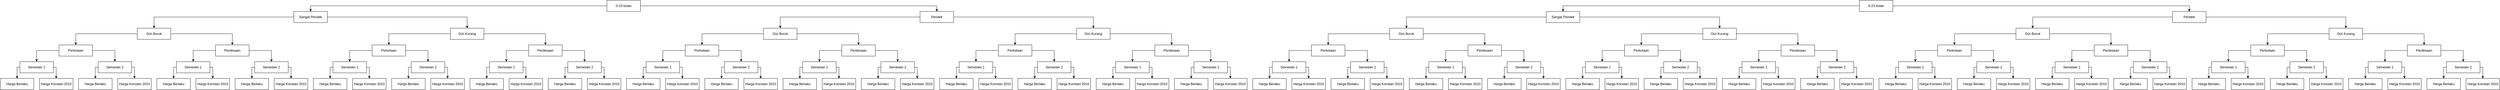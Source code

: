 <mxfile version="24.7.5">
  <diagram name="Page-1" id="_YPGx0HM-Av0W8jhGHea">
    <mxGraphModel dx="2828" dy="1390" grid="1" gridSize="10" guides="1" tooltips="1" connect="1" arrows="1" fold="1" page="1" pageScale="1" pageWidth="850" pageHeight="1100" math="0" shadow="0">
      <root>
        <mxCell id="0" />
        <mxCell id="1" parent="0" />
        <mxCell id="K5OYbm_Al2ddz-POUuhQ-664" style="edgeStyle=orthogonalEdgeStyle;rounded=0;orthogonalLoop=1;jettySize=auto;html=1;entryX=0.5;entryY=0;entryDx=0;entryDy=0;" edge="1" parent="1" source="K5OYbm_Al2ddz-POUuhQ-404" target="K5OYbm_Al2ddz-POUuhQ-406">
          <mxGeometry relative="1" as="geometry" />
        </mxCell>
        <mxCell id="K5OYbm_Al2ddz-POUuhQ-665" style="edgeStyle=orthogonalEdgeStyle;rounded=0;orthogonalLoop=1;jettySize=auto;html=1;entryX=0.5;entryY=0;entryDx=0;entryDy=0;" edge="1" parent="1" source="K5OYbm_Al2ddz-POUuhQ-404" target="K5OYbm_Al2ddz-POUuhQ-407">
          <mxGeometry relative="1" as="geometry" />
        </mxCell>
        <mxCell id="K5OYbm_Al2ddz-POUuhQ-404" value="0-23 bulan" style="rounded=0;whiteSpace=wrap;html=1;" vertex="1" parent="1">
          <mxGeometry x="1370" y="120" width="120" height="40" as="geometry" />
        </mxCell>
        <mxCell id="K5OYbm_Al2ddz-POUuhQ-666" style="edgeStyle=orthogonalEdgeStyle;rounded=0;orthogonalLoop=1;jettySize=auto;html=1;entryX=0.5;entryY=0;entryDx=0;entryDy=0;" edge="1" parent="1" source="K5OYbm_Al2ddz-POUuhQ-405" target="K5OYbm_Al2ddz-POUuhQ-544">
          <mxGeometry relative="1" as="geometry" />
        </mxCell>
        <mxCell id="K5OYbm_Al2ddz-POUuhQ-667" style="edgeStyle=orthogonalEdgeStyle;rounded=0;orthogonalLoop=1;jettySize=auto;html=1;entryX=0.5;entryY=0;entryDx=0;entryDy=0;" edge="1" parent="1" source="K5OYbm_Al2ddz-POUuhQ-405" target="K5OYbm_Al2ddz-POUuhQ-547">
          <mxGeometry relative="1" as="geometry" />
        </mxCell>
        <mxCell id="K5OYbm_Al2ddz-POUuhQ-405" value="0-23 bulan" style="rounded=0;whiteSpace=wrap;html=1;" vertex="1" parent="1">
          <mxGeometry x="5850" y="120" width="120" height="40" as="geometry" />
        </mxCell>
        <mxCell id="K5OYbm_Al2ddz-POUuhQ-538" style="edgeStyle=orthogonalEdgeStyle;rounded=0;orthogonalLoop=1;jettySize=auto;html=1;entryX=0.5;entryY=0;entryDx=0;entryDy=0;" edge="1" parent="1" source="K5OYbm_Al2ddz-POUuhQ-406" target="K5OYbm_Al2ddz-POUuhQ-408">
          <mxGeometry relative="1" as="geometry" />
        </mxCell>
        <mxCell id="K5OYbm_Al2ddz-POUuhQ-539" style="edgeStyle=orthogonalEdgeStyle;rounded=0;orthogonalLoop=1;jettySize=auto;html=1;entryX=0.5;entryY=0;entryDx=0;entryDy=0;" edge="1" parent="1" source="K5OYbm_Al2ddz-POUuhQ-406" target="K5OYbm_Al2ddz-POUuhQ-409">
          <mxGeometry relative="1" as="geometry" />
        </mxCell>
        <mxCell id="K5OYbm_Al2ddz-POUuhQ-406" value="Sangat Pendek" style="rounded=0;whiteSpace=wrap;html=1;" vertex="1" parent="1">
          <mxGeometry x="250" y="160" width="120" height="40" as="geometry" />
        </mxCell>
        <mxCell id="K5OYbm_Al2ddz-POUuhQ-540" style="edgeStyle=orthogonalEdgeStyle;rounded=0;orthogonalLoop=1;jettySize=auto;html=1;entryX=0.5;entryY=0;entryDx=0;entryDy=0;" edge="1" parent="1" source="K5OYbm_Al2ddz-POUuhQ-407" target="K5OYbm_Al2ddz-POUuhQ-482">
          <mxGeometry relative="1" as="geometry" />
        </mxCell>
        <mxCell id="K5OYbm_Al2ddz-POUuhQ-541" style="edgeStyle=orthogonalEdgeStyle;rounded=0;orthogonalLoop=1;jettySize=auto;html=1;entryX=0.5;entryY=0;entryDx=0;entryDy=0;" edge="1" parent="1" source="K5OYbm_Al2ddz-POUuhQ-407" target="K5OYbm_Al2ddz-POUuhQ-485">
          <mxGeometry relative="1" as="geometry" />
        </mxCell>
        <mxCell id="K5OYbm_Al2ddz-POUuhQ-407" value="Pendek" style="rounded=0;whiteSpace=wrap;html=1;" vertex="1" parent="1">
          <mxGeometry x="2490" y="160" width="120" height="40" as="geometry" />
        </mxCell>
        <mxCell id="K5OYbm_Al2ddz-POUuhQ-476" style="edgeStyle=orthogonalEdgeStyle;rounded=0;orthogonalLoop=1;jettySize=auto;html=1;entryX=0.5;entryY=0;entryDx=0;entryDy=0;" edge="1" parent="1" source="K5OYbm_Al2ddz-POUuhQ-408" target="K5OYbm_Al2ddz-POUuhQ-410">
          <mxGeometry relative="1" as="geometry" />
        </mxCell>
        <mxCell id="K5OYbm_Al2ddz-POUuhQ-477" style="edgeStyle=orthogonalEdgeStyle;rounded=0;orthogonalLoop=1;jettySize=auto;html=1;entryX=0.5;entryY=0;entryDx=0;entryDy=0;" edge="1" parent="1" source="K5OYbm_Al2ddz-POUuhQ-408" target="K5OYbm_Al2ddz-POUuhQ-411">
          <mxGeometry relative="1" as="geometry" />
        </mxCell>
        <mxCell id="K5OYbm_Al2ddz-POUuhQ-408" value="Gizi Buruk" style="rounded=0;whiteSpace=wrap;html=1;" vertex="1" parent="1">
          <mxGeometry x="-310" y="220" width="120" height="40" as="geometry" />
        </mxCell>
        <mxCell id="K5OYbm_Al2ddz-POUuhQ-478" style="edgeStyle=orthogonalEdgeStyle;rounded=0;orthogonalLoop=1;jettySize=auto;html=1;entryX=0.5;entryY=0;entryDx=0;entryDy=0;" edge="1" parent="1" source="K5OYbm_Al2ddz-POUuhQ-409" target="K5OYbm_Al2ddz-POUuhQ-452">
          <mxGeometry relative="1" as="geometry" />
        </mxCell>
        <mxCell id="K5OYbm_Al2ddz-POUuhQ-479" style="edgeStyle=orthogonalEdgeStyle;rounded=0;orthogonalLoop=1;jettySize=auto;html=1;entryX=0.5;entryY=0;entryDx=0;entryDy=0;" edge="1" parent="1" source="K5OYbm_Al2ddz-POUuhQ-409" target="K5OYbm_Al2ddz-POUuhQ-455">
          <mxGeometry relative="1" as="geometry" />
        </mxCell>
        <mxCell id="K5OYbm_Al2ddz-POUuhQ-409" value="Gizi Kurang" style="rounded=0;whiteSpace=wrap;html=1;" vertex="1" parent="1">
          <mxGeometry x="810" y="220" width="120" height="40" as="geometry" />
        </mxCell>
        <mxCell id="K5OYbm_Al2ddz-POUuhQ-446" style="edgeStyle=orthogonalEdgeStyle;rounded=0;orthogonalLoop=1;jettySize=auto;html=1;entryX=0.5;entryY=0;entryDx=0;entryDy=0;" edge="1" parent="1" source="K5OYbm_Al2ddz-POUuhQ-410" target="K5OYbm_Al2ddz-POUuhQ-412">
          <mxGeometry relative="1" as="geometry" />
        </mxCell>
        <mxCell id="K5OYbm_Al2ddz-POUuhQ-447" style="edgeStyle=orthogonalEdgeStyle;rounded=0;orthogonalLoop=1;jettySize=auto;html=1;entryX=0.5;entryY=0;entryDx=0;entryDy=0;" edge="1" parent="1" source="K5OYbm_Al2ddz-POUuhQ-410" target="K5OYbm_Al2ddz-POUuhQ-413">
          <mxGeometry relative="1" as="geometry" />
        </mxCell>
        <mxCell id="K5OYbm_Al2ddz-POUuhQ-410" value="Perkotaan" style="rounded=0;whiteSpace=wrap;html=1;" vertex="1" parent="1">
          <mxGeometry x="-590" y="280" width="120" height="40" as="geometry" />
        </mxCell>
        <mxCell id="K5OYbm_Al2ddz-POUuhQ-448" style="edgeStyle=orthogonalEdgeStyle;rounded=0;orthogonalLoop=1;jettySize=auto;html=1;entryX=0.5;entryY=0;entryDx=0;entryDy=0;" edge="1" parent="1" source="K5OYbm_Al2ddz-POUuhQ-411" target="K5OYbm_Al2ddz-POUuhQ-418">
          <mxGeometry relative="1" as="geometry" />
        </mxCell>
        <mxCell id="K5OYbm_Al2ddz-POUuhQ-449" style="edgeStyle=orthogonalEdgeStyle;rounded=0;orthogonalLoop=1;jettySize=auto;html=1;entryX=0.5;entryY=0;entryDx=0;entryDy=0;" edge="1" parent="1" source="K5OYbm_Al2ddz-POUuhQ-411" target="K5OYbm_Al2ddz-POUuhQ-419">
          <mxGeometry relative="1" as="geometry" />
        </mxCell>
        <mxCell id="K5OYbm_Al2ddz-POUuhQ-411" value="Perdesaan" style="rounded=0;whiteSpace=wrap;html=1;" vertex="1" parent="1">
          <mxGeometry x="-30" y="280" width="120" height="40" as="geometry" />
        </mxCell>
        <mxCell id="K5OYbm_Al2ddz-POUuhQ-438" style="edgeStyle=orthogonalEdgeStyle;rounded=0;orthogonalLoop=1;jettySize=auto;html=1;entryX=0.5;entryY=0;entryDx=0;entryDy=0;exitX=0;exitY=0.5;exitDx=0;exitDy=0;" edge="1" parent="1" source="K5OYbm_Al2ddz-POUuhQ-412" target="K5OYbm_Al2ddz-POUuhQ-414">
          <mxGeometry relative="1" as="geometry">
            <Array as="points">
              <mxPoint x="-740" y="360" />
            </Array>
          </mxGeometry>
        </mxCell>
        <mxCell id="K5OYbm_Al2ddz-POUuhQ-439" style="edgeStyle=orthogonalEdgeStyle;rounded=0;orthogonalLoop=1;jettySize=auto;html=1;entryX=0.5;entryY=0;entryDx=0;entryDy=0;exitX=1;exitY=0.5;exitDx=0;exitDy=0;" edge="1" parent="1" source="K5OYbm_Al2ddz-POUuhQ-412" target="K5OYbm_Al2ddz-POUuhQ-415">
          <mxGeometry relative="1" as="geometry">
            <Array as="points">
              <mxPoint x="-600" y="360" />
            </Array>
          </mxGeometry>
        </mxCell>
        <mxCell id="K5OYbm_Al2ddz-POUuhQ-412" value="Semester 1" style="rounded=0;whiteSpace=wrap;html=1;" vertex="1" parent="1">
          <mxGeometry x="-730" y="340" width="120" height="40" as="geometry" />
        </mxCell>
        <mxCell id="K5OYbm_Al2ddz-POUuhQ-440" style="edgeStyle=orthogonalEdgeStyle;rounded=0;orthogonalLoop=1;jettySize=auto;html=1;entryX=0.5;entryY=0;entryDx=0;entryDy=0;exitX=0;exitY=0.5;exitDx=0;exitDy=0;" edge="1" parent="1" source="K5OYbm_Al2ddz-POUuhQ-413" target="K5OYbm_Al2ddz-POUuhQ-416">
          <mxGeometry relative="1" as="geometry">
            <Array as="points">
              <mxPoint x="-460" y="360" />
            </Array>
          </mxGeometry>
        </mxCell>
        <mxCell id="K5OYbm_Al2ddz-POUuhQ-441" style="edgeStyle=orthogonalEdgeStyle;rounded=0;orthogonalLoop=1;jettySize=auto;html=1;entryX=0.5;entryY=0;entryDx=0;entryDy=0;exitX=1;exitY=0.5;exitDx=0;exitDy=0;" edge="1" parent="1" source="K5OYbm_Al2ddz-POUuhQ-413" target="K5OYbm_Al2ddz-POUuhQ-417">
          <mxGeometry relative="1" as="geometry">
            <Array as="points">
              <mxPoint x="-320" y="360" />
            </Array>
          </mxGeometry>
        </mxCell>
        <mxCell id="K5OYbm_Al2ddz-POUuhQ-413" value="Semester 2" style="rounded=0;whiteSpace=wrap;html=1;" vertex="1" parent="1">
          <mxGeometry x="-450" y="340" width="120" height="40" as="geometry" />
        </mxCell>
        <mxCell id="K5OYbm_Al2ddz-POUuhQ-414" value="Harga Berlaku" style="rounded=0;whiteSpace=wrap;html=1;" vertex="1" parent="1">
          <mxGeometry x="-800" y="400" width="120" height="40" as="geometry" />
        </mxCell>
        <mxCell id="K5OYbm_Al2ddz-POUuhQ-415" value="Harga Konstan 2010" style="rounded=0;whiteSpace=wrap;html=1;" vertex="1" parent="1">
          <mxGeometry x="-660" y="400" width="120" height="40" as="geometry" />
        </mxCell>
        <mxCell id="K5OYbm_Al2ddz-POUuhQ-416" value="Harga Berlaku" style="rounded=0;whiteSpace=wrap;html=1;" vertex="1" parent="1">
          <mxGeometry x="-520" y="400" width="120" height="40" as="geometry" />
        </mxCell>
        <mxCell id="K5OYbm_Al2ddz-POUuhQ-417" value="Harga Konstan 2010" style="rounded=0;whiteSpace=wrap;html=1;" vertex="1" parent="1">
          <mxGeometry x="-380" y="400" width="120" height="40" as="geometry" />
        </mxCell>
        <mxCell id="K5OYbm_Al2ddz-POUuhQ-442" style="edgeStyle=orthogonalEdgeStyle;rounded=0;orthogonalLoop=1;jettySize=auto;html=1;entryX=0.5;entryY=0;entryDx=0;entryDy=0;exitX=0;exitY=0.5;exitDx=0;exitDy=0;" edge="1" parent="1" source="K5OYbm_Al2ddz-POUuhQ-418" target="K5OYbm_Al2ddz-POUuhQ-420">
          <mxGeometry relative="1" as="geometry">
            <Array as="points">
              <mxPoint x="-180" y="360" />
            </Array>
          </mxGeometry>
        </mxCell>
        <mxCell id="K5OYbm_Al2ddz-POUuhQ-443" style="edgeStyle=orthogonalEdgeStyle;rounded=0;orthogonalLoop=1;jettySize=auto;html=1;entryX=0.5;entryY=0;entryDx=0;entryDy=0;exitX=1;exitY=0.5;exitDx=0;exitDy=0;" edge="1" parent="1" source="K5OYbm_Al2ddz-POUuhQ-418" target="K5OYbm_Al2ddz-POUuhQ-421">
          <mxGeometry relative="1" as="geometry">
            <Array as="points">
              <mxPoint x="-40" y="360" />
            </Array>
          </mxGeometry>
        </mxCell>
        <mxCell id="K5OYbm_Al2ddz-POUuhQ-418" value="Semester 1" style="rounded=0;whiteSpace=wrap;html=1;" vertex="1" parent="1">
          <mxGeometry x="-170" y="340" width="120" height="40" as="geometry" />
        </mxCell>
        <mxCell id="K5OYbm_Al2ddz-POUuhQ-444" style="edgeStyle=orthogonalEdgeStyle;rounded=0;orthogonalLoop=1;jettySize=auto;html=1;entryX=0.5;entryY=0;entryDx=0;entryDy=0;exitX=0;exitY=0.5;exitDx=0;exitDy=0;" edge="1" parent="1" source="K5OYbm_Al2ddz-POUuhQ-419" target="K5OYbm_Al2ddz-POUuhQ-422">
          <mxGeometry relative="1" as="geometry">
            <Array as="points">
              <mxPoint x="100" y="360" />
            </Array>
          </mxGeometry>
        </mxCell>
        <mxCell id="K5OYbm_Al2ddz-POUuhQ-445" style="edgeStyle=orthogonalEdgeStyle;rounded=0;orthogonalLoop=1;jettySize=auto;html=1;entryX=0.5;entryY=0;entryDx=0;entryDy=0;exitX=1;exitY=0.5;exitDx=0;exitDy=0;" edge="1" parent="1" source="K5OYbm_Al2ddz-POUuhQ-419" target="K5OYbm_Al2ddz-POUuhQ-423">
          <mxGeometry relative="1" as="geometry">
            <Array as="points">
              <mxPoint x="240" y="360" />
            </Array>
          </mxGeometry>
        </mxCell>
        <mxCell id="K5OYbm_Al2ddz-POUuhQ-419" value="Semester 2" style="rounded=0;whiteSpace=wrap;html=1;" vertex="1" parent="1">
          <mxGeometry x="110" y="340" width="120" height="40" as="geometry" />
        </mxCell>
        <mxCell id="K5OYbm_Al2ddz-POUuhQ-420" value="Harga Berlaku" style="rounded=0;whiteSpace=wrap;html=1;" vertex="1" parent="1">
          <mxGeometry x="-240" y="400" width="120" height="40" as="geometry" />
        </mxCell>
        <mxCell id="K5OYbm_Al2ddz-POUuhQ-421" value="Harga Konstan 2010" style="rounded=0;whiteSpace=wrap;html=1;" vertex="1" parent="1">
          <mxGeometry x="-100" y="400" width="120" height="40" as="geometry" />
        </mxCell>
        <mxCell id="K5OYbm_Al2ddz-POUuhQ-422" value="Harga Berlaku" style="rounded=0;whiteSpace=wrap;html=1;" vertex="1" parent="1">
          <mxGeometry x="40" y="400" width="120" height="40" as="geometry" />
        </mxCell>
        <mxCell id="K5OYbm_Al2ddz-POUuhQ-423" value="Harga Konstan 2010" style="rounded=0;whiteSpace=wrap;html=1;" vertex="1" parent="1">
          <mxGeometry x="180" y="400" width="120" height="40" as="geometry" />
        </mxCell>
        <mxCell id="K5OYbm_Al2ddz-POUuhQ-450" style="edgeStyle=orthogonalEdgeStyle;rounded=0;orthogonalLoop=1;jettySize=auto;html=1;entryX=0.5;entryY=0;entryDx=0;entryDy=0;" edge="1" parent="1" source="K5OYbm_Al2ddz-POUuhQ-452" target="K5OYbm_Al2ddz-POUuhQ-458">
          <mxGeometry relative="1" as="geometry" />
        </mxCell>
        <mxCell id="K5OYbm_Al2ddz-POUuhQ-451" style="edgeStyle=orthogonalEdgeStyle;rounded=0;orthogonalLoop=1;jettySize=auto;html=1;entryX=0.5;entryY=0;entryDx=0;entryDy=0;" edge="1" parent="1" source="K5OYbm_Al2ddz-POUuhQ-452" target="K5OYbm_Al2ddz-POUuhQ-461">
          <mxGeometry relative="1" as="geometry" />
        </mxCell>
        <mxCell id="K5OYbm_Al2ddz-POUuhQ-452" value="Perkotaan" style="rounded=0;whiteSpace=wrap;html=1;" vertex="1" parent="1">
          <mxGeometry x="530" y="280" width="120" height="40" as="geometry" />
        </mxCell>
        <mxCell id="K5OYbm_Al2ddz-POUuhQ-453" style="edgeStyle=orthogonalEdgeStyle;rounded=0;orthogonalLoop=1;jettySize=auto;html=1;entryX=0.5;entryY=0;entryDx=0;entryDy=0;" edge="1" parent="1" source="K5OYbm_Al2ddz-POUuhQ-455" target="K5OYbm_Al2ddz-POUuhQ-468">
          <mxGeometry relative="1" as="geometry" />
        </mxCell>
        <mxCell id="K5OYbm_Al2ddz-POUuhQ-454" style="edgeStyle=orthogonalEdgeStyle;rounded=0;orthogonalLoop=1;jettySize=auto;html=1;entryX=0.5;entryY=0;entryDx=0;entryDy=0;" edge="1" parent="1" source="K5OYbm_Al2ddz-POUuhQ-455" target="K5OYbm_Al2ddz-POUuhQ-471">
          <mxGeometry relative="1" as="geometry" />
        </mxCell>
        <mxCell id="K5OYbm_Al2ddz-POUuhQ-455" value="Perdesaan" style="rounded=0;whiteSpace=wrap;html=1;" vertex="1" parent="1">
          <mxGeometry x="1090" y="280" width="120" height="40" as="geometry" />
        </mxCell>
        <mxCell id="K5OYbm_Al2ddz-POUuhQ-456" style="edgeStyle=orthogonalEdgeStyle;rounded=0;orthogonalLoop=1;jettySize=auto;html=1;entryX=0.5;entryY=0;entryDx=0;entryDy=0;exitX=0;exitY=0.5;exitDx=0;exitDy=0;" edge="1" parent="1" source="K5OYbm_Al2ddz-POUuhQ-458" target="K5OYbm_Al2ddz-POUuhQ-462">
          <mxGeometry relative="1" as="geometry">
            <Array as="points">
              <mxPoint x="380" y="360" />
            </Array>
          </mxGeometry>
        </mxCell>
        <mxCell id="K5OYbm_Al2ddz-POUuhQ-457" style="edgeStyle=orthogonalEdgeStyle;rounded=0;orthogonalLoop=1;jettySize=auto;html=1;entryX=0.5;entryY=0;entryDx=0;entryDy=0;exitX=1;exitY=0.5;exitDx=0;exitDy=0;" edge="1" parent="1" source="K5OYbm_Al2ddz-POUuhQ-458" target="K5OYbm_Al2ddz-POUuhQ-463">
          <mxGeometry relative="1" as="geometry">
            <Array as="points">
              <mxPoint x="520" y="360" />
            </Array>
          </mxGeometry>
        </mxCell>
        <mxCell id="K5OYbm_Al2ddz-POUuhQ-458" value="Semester 1" style="rounded=0;whiteSpace=wrap;html=1;" vertex="1" parent="1">
          <mxGeometry x="390" y="340" width="120" height="40" as="geometry" />
        </mxCell>
        <mxCell id="K5OYbm_Al2ddz-POUuhQ-459" style="edgeStyle=orthogonalEdgeStyle;rounded=0;orthogonalLoop=1;jettySize=auto;html=1;entryX=0.5;entryY=0;entryDx=0;entryDy=0;exitX=0;exitY=0.5;exitDx=0;exitDy=0;" edge="1" parent="1" source="K5OYbm_Al2ddz-POUuhQ-461" target="K5OYbm_Al2ddz-POUuhQ-464">
          <mxGeometry relative="1" as="geometry">
            <Array as="points">
              <mxPoint x="660" y="360" />
            </Array>
          </mxGeometry>
        </mxCell>
        <mxCell id="K5OYbm_Al2ddz-POUuhQ-460" style="edgeStyle=orthogonalEdgeStyle;rounded=0;orthogonalLoop=1;jettySize=auto;html=1;entryX=0.5;entryY=0;entryDx=0;entryDy=0;exitX=1;exitY=0.5;exitDx=0;exitDy=0;" edge="1" parent="1" source="K5OYbm_Al2ddz-POUuhQ-461" target="K5OYbm_Al2ddz-POUuhQ-465">
          <mxGeometry relative="1" as="geometry">
            <Array as="points">
              <mxPoint x="800" y="360" />
            </Array>
          </mxGeometry>
        </mxCell>
        <mxCell id="K5OYbm_Al2ddz-POUuhQ-461" value="Semester 2" style="rounded=0;whiteSpace=wrap;html=1;" vertex="1" parent="1">
          <mxGeometry x="670" y="340" width="120" height="40" as="geometry" />
        </mxCell>
        <mxCell id="K5OYbm_Al2ddz-POUuhQ-462" value="Harga Berlaku" style="rounded=0;whiteSpace=wrap;html=1;" vertex="1" parent="1">
          <mxGeometry x="320" y="400" width="120" height="40" as="geometry" />
        </mxCell>
        <mxCell id="K5OYbm_Al2ddz-POUuhQ-463" value="Harga Konstan 2010" style="rounded=0;whiteSpace=wrap;html=1;" vertex="1" parent="1">
          <mxGeometry x="460" y="400" width="120" height="40" as="geometry" />
        </mxCell>
        <mxCell id="K5OYbm_Al2ddz-POUuhQ-464" value="Harga Berlaku" style="rounded=0;whiteSpace=wrap;html=1;" vertex="1" parent="1">
          <mxGeometry x="600" y="400" width="120" height="40" as="geometry" />
        </mxCell>
        <mxCell id="K5OYbm_Al2ddz-POUuhQ-465" value="Harga Konstan 2010" style="rounded=0;whiteSpace=wrap;html=1;" vertex="1" parent="1">
          <mxGeometry x="740" y="400" width="120" height="40" as="geometry" />
        </mxCell>
        <mxCell id="K5OYbm_Al2ddz-POUuhQ-466" style="edgeStyle=orthogonalEdgeStyle;rounded=0;orthogonalLoop=1;jettySize=auto;html=1;entryX=0.5;entryY=0;entryDx=0;entryDy=0;exitX=0;exitY=0.5;exitDx=0;exitDy=0;" edge="1" parent="1" source="K5OYbm_Al2ddz-POUuhQ-468" target="K5OYbm_Al2ddz-POUuhQ-472">
          <mxGeometry relative="1" as="geometry">
            <Array as="points">
              <mxPoint x="940" y="360" />
            </Array>
          </mxGeometry>
        </mxCell>
        <mxCell id="K5OYbm_Al2ddz-POUuhQ-467" style="edgeStyle=orthogonalEdgeStyle;rounded=0;orthogonalLoop=1;jettySize=auto;html=1;entryX=0.5;entryY=0;entryDx=0;entryDy=0;exitX=1;exitY=0.5;exitDx=0;exitDy=0;" edge="1" parent="1" source="K5OYbm_Al2ddz-POUuhQ-468" target="K5OYbm_Al2ddz-POUuhQ-473">
          <mxGeometry relative="1" as="geometry">
            <Array as="points">
              <mxPoint x="1080" y="360" />
            </Array>
          </mxGeometry>
        </mxCell>
        <mxCell id="K5OYbm_Al2ddz-POUuhQ-468" value="Semester 1" style="rounded=0;whiteSpace=wrap;html=1;" vertex="1" parent="1">
          <mxGeometry x="950" y="340" width="120" height="40" as="geometry" />
        </mxCell>
        <mxCell id="K5OYbm_Al2ddz-POUuhQ-469" style="edgeStyle=orthogonalEdgeStyle;rounded=0;orthogonalLoop=1;jettySize=auto;html=1;entryX=0.5;entryY=0;entryDx=0;entryDy=0;exitX=0;exitY=0.5;exitDx=0;exitDy=0;" edge="1" parent="1" source="K5OYbm_Al2ddz-POUuhQ-471" target="K5OYbm_Al2ddz-POUuhQ-474">
          <mxGeometry relative="1" as="geometry">
            <Array as="points">
              <mxPoint x="1220" y="360" />
            </Array>
          </mxGeometry>
        </mxCell>
        <mxCell id="K5OYbm_Al2ddz-POUuhQ-470" style="edgeStyle=orthogonalEdgeStyle;rounded=0;orthogonalLoop=1;jettySize=auto;html=1;entryX=0.5;entryY=0;entryDx=0;entryDy=0;exitX=1;exitY=0.5;exitDx=0;exitDy=0;" edge="1" parent="1" source="K5OYbm_Al2ddz-POUuhQ-471" target="K5OYbm_Al2ddz-POUuhQ-475">
          <mxGeometry relative="1" as="geometry">
            <Array as="points">
              <mxPoint x="1360" y="360" />
            </Array>
          </mxGeometry>
        </mxCell>
        <mxCell id="K5OYbm_Al2ddz-POUuhQ-471" value="Semester 2" style="rounded=0;whiteSpace=wrap;html=1;" vertex="1" parent="1">
          <mxGeometry x="1230" y="340" width="120" height="40" as="geometry" />
        </mxCell>
        <mxCell id="K5OYbm_Al2ddz-POUuhQ-472" value="Harga Berlaku" style="rounded=0;whiteSpace=wrap;html=1;" vertex="1" parent="1">
          <mxGeometry x="880" y="400" width="120" height="40" as="geometry" />
        </mxCell>
        <mxCell id="K5OYbm_Al2ddz-POUuhQ-473" value="Harga Konstan 2010" style="rounded=0;whiteSpace=wrap;html=1;" vertex="1" parent="1">
          <mxGeometry x="1020" y="400" width="120" height="40" as="geometry" />
        </mxCell>
        <mxCell id="K5OYbm_Al2ddz-POUuhQ-474" value="Harga Berlaku" style="rounded=0;whiteSpace=wrap;html=1;" vertex="1" parent="1">
          <mxGeometry x="1160" y="400" width="120" height="40" as="geometry" />
        </mxCell>
        <mxCell id="K5OYbm_Al2ddz-POUuhQ-475" value="Harga Konstan 2010" style="rounded=0;whiteSpace=wrap;html=1;" vertex="1" parent="1">
          <mxGeometry x="1300" y="400" width="120" height="40" as="geometry" />
        </mxCell>
        <mxCell id="K5OYbm_Al2ddz-POUuhQ-480" style="edgeStyle=orthogonalEdgeStyle;rounded=0;orthogonalLoop=1;jettySize=auto;html=1;entryX=0.5;entryY=0;entryDx=0;entryDy=0;" edge="1" parent="1" source="K5OYbm_Al2ddz-POUuhQ-482" target="K5OYbm_Al2ddz-POUuhQ-488">
          <mxGeometry relative="1" as="geometry" />
        </mxCell>
        <mxCell id="K5OYbm_Al2ddz-POUuhQ-481" style="edgeStyle=orthogonalEdgeStyle;rounded=0;orthogonalLoop=1;jettySize=auto;html=1;entryX=0.5;entryY=0;entryDx=0;entryDy=0;" edge="1" parent="1" source="K5OYbm_Al2ddz-POUuhQ-482" target="K5OYbm_Al2ddz-POUuhQ-491">
          <mxGeometry relative="1" as="geometry" />
        </mxCell>
        <mxCell id="K5OYbm_Al2ddz-POUuhQ-482" value="Gizi Buruk" style="rounded=0;whiteSpace=wrap;html=1;" vertex="1" parent="1">
          <mxGeometry x="1930" y="220" width="120" height="40" as="geometry" />
        </mxCell>
        <mxCell id="K5OYbm_Al2ddz-POUuhQ-483" style="edgeStyle=orthogonalEdgeStyle;rounded=0;orthogonalLoop=1;jettySize=auto;html=1;entryX=0.5;entryY=0;entryDx=0;entryDy=0;" edge="1" parent="1" source="K5OYbm_Al2ddz-POUuhQ-485" target="K5OYbm_Al2ddz-POUuhQ-514">
          <mxGeometry relative="1" as="geometry" />
        </mxCell>
        <mxCell id="K5OYbm_Al2ddz-POUuhQ-484" style="edgeStyle=orthogonalEdgeStyle;rounded=0;orthogonalLoop=1;jettySize=auto;html=1;entryX=0.5;entryY=0;entryDx=0;entryDy=0;" edge="1" parent="1" source="K5OYbm_Al2ddz-POUuhQ-485" target="K5OYbm_Al2ddz-POUuhQ-517">
          <mxGeometry relative="1" as="geometry" />
        </mxCell>
        <mxCell id="K5OYbm_Al2ddz-POUuhQ-485" value="Gizi Kurang" style="rounded=0;whiteSpace=wrap;html=1;" vertex="1" parent="1">
          <mxGeometry x="3050" y="220" width="120" height="40" as="geometry" />
        </mxCell>
        <mxCell id="K5OYbm_Al2ddz-POUuhQ-486" style="edgeStyle=orthogonalEdgeStyle;rounded=0;orthogonalLoop=1;jettySize=auto;html=1;entryX=0.5;entryY=0;entryDx=0;entryDy=0;" edge="1" parent="1" source="K5OYbm_Al2ddz-POUuhQ-488" target="K5OYbm_Al2ddz-POUuhQ-494">
          <mxGeometry relative="1" as="geometry" />
        </mxCell>
        <mxCell id="K5OYbm_Al2ddz-POUuhQ-487" style="edgeStyle=orthogonalEdgeStyle;rounded=0;orthogonalLoop=1;jettySize=auto;html=1;entryX=0.5;entryY=0;entryDx=0;entryDy=0;" edge="1" parent="1" source="K5OYbm_Al2ddz-POUuhQ-488" target="K5OYbm_Al2ddz-POUuhQ-497">
          <mxGeometry relative="1" as="geometry" />
        </mxCell>
        <mxCell id="K5OYbm_Al2ddz-POUuhQ-488" value="Perkotaan" style="rounded=0;whiteSpace=wrap;html=1;" vertex="1" parent="1">
          <mxGeometry x="1650" y="280" width="120" height="40" as="geometry" />
        </mxCell>
        <mxCell id="K5OYbm_Al2ddz-POUuhQ-489" style="edgeStyle=orthogonalEdgeStyle;rounded=0;orthogonalLoop=1;jettySize=auto;html=1;entryX=0.5;entryY=0;entryDx=0;entryDy=0;" edge="1" parent="1" source="K5OYbm_Al2ddz-POUuhQ-491" target="K5OYbm_Al2ddz-POUuhQ-504">
          <mxGeometry relative="1" as="geometry" />
        </mxCell>
        <mxCell id="K5OYbm_Al2ddz-POUuhQ-490" style="edgeStyle=orthogonalEdgeStyle;rounded=0;orthogonalLoop=1;jettySize=auto;html=1;entryX=0.5;entryY=0;entryDx=0;entryDy=0;" edge="1" parent="1" source="K5OYbm_Al2ddz-POUuhQ-491" target="K5OYbm_Al2ddz-POUuhQ-507">
          <mxGeometry relative="1" as="geometry" />
        </mxCell>
        <mxCell id="K5OYbm_Al2ddz-POUuhQ-491" value="Perdesaan" style="rounded=0;whiteSpace=wrap;html=1;" vertex="1" parent="1">
          <mxGeometry x="2210" y="280" width="120" height="40" as="geometry" />
        </mxCell>
        <mxCell id="K5OYbm_Al2ddz-POUuhQ-492" style="edgeStyle=orthogonalEdgeStyle;rounded=0;orthogonalLoop=1;jettySize=auto;html=1;entryX=0.5;entryY=0;entryDx=0;entryDy=0;exitX=0;exitY=0.5;exitDx=0;exitDy=0;" edge="1" parent="1" source="K5OYbm_Al2ddz-POUuhQ-494" target="K5OYbm_Al2ddz-POUuhQ-498">
          <mxGeometry relative="1" as="geometry">
            <Array as="points">
              <mxPoint x="1500" y="360" />
            </Array>
          </mxGeometry>
        </mxCell>
        <mxCell id="K5OYbm_Al2ddz-POUuhQ-493" style="edgeStyle=orthogonalEdgeStyle;rounded=0;orthogonalLoop=1;jettySize=auto;html=1;entryX=0.5;entryY=0;entryDx=0;entryDy=0;exitX=1;exitY=0.5;exitDx=0;exitDy=0;" edge="1" parent="1" source="K5OYbm_Al2ddz-POUuhQ-494" target="K5OYbm_Al2ddz-POUuhQ-499">
          <mxGeometry relative="1" as="geometry">
            <Array as="points">
              <mxPoint x="1640" y="360" />
            </Array>
          </mxGeometry>
        </mxCell>
        <mxCell id="K5OYbm_Al2ddz-POUuhQ-494" value="Semester 1" style="rounded=0;whiteSpace=wrap;html=1;" vertex="1" parent="1">
          <mxGeometry x="1510" y="340" width="120" height="40" as="geometry" />
        </mxCell>
        <mxCell id="K5OYbm_Al2ddz-POUuhQ-495" style="edgeStyle=orthogonalEdgeStyle;rounded=0;orthogonalLoop=1;jettySize=auto;html=1;entryX=0.5;entryY=0;entryDx=0;entryDy=0;exitX=0;exitY=0.5;exitDx=0;exitDy=0;" edge="1" parent="1" source="K5OYbm_Al2ddz-POUuhQ-497" target="K5OYbm_Al2ddz-POUuhQ-500">
          <mxGeometry relative="1" as="geometry">
            <Array as="points">
              <mxPoint x="1780" y="360" />
            </Array>
          </mxGeometry>
        </mxCell>
        <mxCell id="K5OYbm_Al2ddz-POUuhQ-496" style="edgeStyle=orthogonalEdgeStyle;rounded=0;orthogonalLoop=1;jettySize=auto;html=1;entryX=0.5;entryY=0;entryDx=0;entryDy=0;exitX=1;exitY=0.5;exitDx=0;exitDy=0;" edge="1" parent="1" source="K5OYbm_Al2ddz-POUuhQ-497" target="K5OYbm_Al2ddz-POUuhQ-501">
          <mxGeometry relative="1" as="geometry">
            <Array as="points">
              <mxPoint x="1920" y="360" />
            </Array>
          </mxGeometry>
        </mxCell>
        <mxCell id="K5OYbm_Al2ddz-POUuhQ-497" value="Semester 2" style="rounded=0;whiteSpace=wrap;html=1;" vertex="1" parent="1">
          <mxGeometry x="1790" y="340" width="120" height="40" as="geometry" />
        </mxCell>
        <mxCell id="K5OYbm_Al2ddz-POUuhQ-498" value="Harga Berlaku" style="rounded=0;whiteSpace=wrap;html=1;" vertex="1" parent="1">
          <mxGeometry x="1440" y="400" width="120" height="40" as="geometry" />
        </mxCell>
        <mxCell id="K5OYbm_Al2ddz-POUuhQ-499" value="Harga Konstan 2010" style="rounded=0;whiteSpace=wrap;html=1;" vertex="1" parent="1">
          <mxGeometry x="1580" y="400" width="120" height="40" as="geometry" />
        </mxCell>
        <mxCell id="K5OYbm_Al2ddz-POUuhQ-500" value="Harga Berlaku" style="rounded=0;whiteSpace=wrap;html=1;" vertex="1" parent="1">
          <mxGeometry x="1720" y="400" width="120" height="40" as="geometry" />
        </mxCell>
        <mxCell id="K5OYbm_Al2ddz-POUuhQ-501" value="Harga Konstan 2010" style="rounded=0;whiteSpace=wrap;html=1;" vertex="1" parent="1">
          <mxGeometry x="1860" y="400" width="120" height="40" as="geometry" />
        </mxCell>
        <mxCell id="K5OYbm_Al2ddz-POUuhQ-502" style="edgeStyle=orthogonalEdgeStyle;rounded=0;orthogonalLoop=1;jettySize=auto;html=1;entryX=0.5;entryY=0;entryDx=0;entryDy=0;exitX=0;exitY=0.5;exitDx=0;exitDy=0;" edge="1" parent="1" source="K5OYbm_Al2ddz-POUuhQ-504" target="K5OYbm_Al2ddz-POUuhQ-508">
          <mxGeometry relative="1" as="geometry">
            <Array as="points">
              <mxPoint x="2060" y="360" />
            </Array>
          </mxGeometry>
        </mxCell>
        <mxCell id="K5OYbm_Al2ddz-POUuhQ-503" style="edgeStyle=orthogonalEdgeStyle;rounded=0;orthogonalLoop=1;jettySize=auto;html=1;entryX=0.5;entryY=0;entryDx=0;entryDy=0;exitX=1;exitY=0.5;exitDx=0;exitDy=0;" edge="1" parent="1" source="K5OYbm_Al2ddz-POUuhQ-504" target="K5OYbm_Al2ddz-POUuhQ-509">
          <mxGeometry relative="1" as="geometry">
            <Array as="points">
              <mxPoint x="2200" y="360" />
            </Array>
          </mxGeometry>
        </mxCell>
        <mxCell id="K5OYbm_Al2ddz-POUuhQ-504" value="Semester 1" style="rounded=0;whiteSpace=wrap;html=1;" vertex="1" parent="1">
          <mxGeometry x="2070" y="340" width="120" height="40" as="geometry" />
        </mxCell>
        <mxCell id="K5OYbm_Al2ddz-POUuhQ-505" style="edgeStyle=orthogonalEdgeStyle;rounded=0;orthogonalLoop=1;jettySize=auto;html=1;entryX=0.5;entryY=0;entryDx=0;entryDy=0;exitX=0;exitY=0.5;exitDx=0;exitDy=0;" edge="1" parent="1" source="K5OYbm_Al2ddz-POUuhQ-507" target="K5OYbm_Al2ddz-POUuhQ-510">
          <mxGeometry relative="1" as="geometry">
            <Array as="points">
              <mxPoint x="2340" y="360" />
            </Array>
          </mxGeometry>
        </mxCell>
        <mxCell id="K5OYbm_Al2ddz-POUuhQ-506" style="edgeStyle=orthogonalEdgeStyle;rounded=0;orthogonalLoop=1;jettySize=auto;html=1;entryX=0.5;entryY=0;entryDx=0;entryDy=0;exitX=1;exitY=0.5;exitDx=0;exitDy=0;" edge="1" parent="1" source="K5OYbm_Al2ddz-POUuhQ-507" target="K5OYbm_Al2ddz-POUuhQ-511">
          <mxGeometry relative="1" as="geometry">
            <Array as="points">
              <mxPoint x="2480" y="360" />
            </Array>
          </mxGeometry>
        </mxCell>
        <mxCell id="K5OYbm_Al2ddz-POUuhQ-507" value="Semester 2" style="rounded=0;whiteSpace=wrap;html=1;" vertex="1" parent="1">
          <mxGeometry x="2350" y="340" width="120" height="40" as="geometry" />
        </mxCell>
        <mxCell id="K5OYbm_Al2ddz-POUuhQ-508" value="Harga Berlaku" style="rounded=0;whiteSpace=wrap;html=1;" vertex="1" parent="1">
          <mxGeometry x="2000" y="400" width="120" height="40" as="geometry" />
        </mxCell>
        <mxCell id="K5OYbm_Al2ddz-POUuhQ-509" value="Harga Konstan 2010" style="rounded=0;whiteSpace=wrap;html=1;" vertex="1" parent="1">
          <mxGeometry x="2140" y="400" width="120" height="40" as="geometry" />
        </mxCell>
        <mxCell id="K5OYbm_Al2ddz-POUuhQ-510" value="Harga Berlaku" style="rounded=0;whiteSpace=wrap;html=1;" vertex="1" parent="1">
          <mxGeometry x="2280" y="400" width="120" height="40" as="geometry" />
        </mxCell>
        <mxCell id="K5OYbm_Al2ddz-POUuhQ-511" value="Harga Konstan 2010" style="rounded=0;whiteSpace=wrap;html=1;" vertex="1" parent="1">
          <mxGeometry x="2420" y="400" width="120" height="40" as="geometry" />
        </mxCell>
        <mxCell id="K5OYbm_Al2ddz-POUuhQ-512" style="edgeStyle=orthogonalEdgeStyle;rounded=0;orthogonalLoop=1;jettySize=auto;html=1;entryX=0.5;entryY=0;entryDx=0;entryDy=0;" edge="1" parent="1" source="K5OYbm_Al2ddz-POUuhQ-514" target="K5OYbm_Al2ddz-POUuhQ-520">
          <mxGeometry relative="1" as="geometry" />
        </mxCell>
        <mxCell id="K5OYbm_Al2ddz-POUuhQ-513" style="edgeStyle=orthogonalEdgeStyle;rounded=0;orthogonalLoop=1;jettySize=auto;html=1;entryX=0.5;entryY=0;entryDx=0;entryDy=0;" edge="1" parent="1" source="K5OYbm_Al2ddz-POUuhQ-514" target="K5OYbm_Al2ddz-POUuhQ-523">
          <mxGeometry relative="1" as="geometry" />
        </mxCell>
        <mxCell id="K5OYbm_Al2ddz-POUuhQ-514" value="Perkotaan" style="rounded=0;whiteSpace=wrap;html=1;" vertex="1" parent="1">
          <mxGeometry x="2770" y="280" width="120" height="40" as="geometry" />
        </mxCell>
        <mxCell id="K5OYbm_Al2ddz-POUuhQ-515" style="edgeStyle=orthogonalEdgeStyle;rounded=0;orthogonalLoop=1;jettySize=auto;html=1;entryX=0.5;entryY=0;entryDx=0;entryDy=0;" edge="1" parent="1" source="K5OYbm_Al2ddz-POUuhQ-517" target="K5OYbm_Al2ddz-POUuhQ-530">
          <mxGeometry relative="1" as="geometry" />
        </mxCell>
        <mxCell id="K5OYbm_Al2ddz-POUuhQ-516" style="edgeStyle=orthogonalEdgeStyle;rounded=0;orthogonalLoop=1;jettySize=auto;html=1;entryX=0.5;entryY=0;entryDx=0;entryDy=0;" edge="1" parent="1" source="K5OYbm_Al2ddz-POUuhQ-517" target="K5OYbm_Al2ddz-POUuhQ-533">
          <mxGeometry relative="1" as="geometry" />
        </mxCell>
        <mxCell id="K5OYbm_Al2ddz-POUuhQ-517" value="Perdesaan" style="rounded=0;whiteSpace=wrap;html=1;" vertex="1" parent="1">
          <mxGeometry x="3330" y="280" width="120" height="40" as="geometry" />
        </mxCell>
        <mxCell id="K5OYbm_Al2ddz-POUuhQ-518" style="edgeStyle=orthogonalEdgeStyle;rounded=0;orthogonalLoop=1;jettySize=auto;html=1;entryX=0.5;entryY=0;entryDx=0;entryDy=0;exitX=0;exitY=0.5;exitDx=0;exitDy=0;" edge="1" parent="1" source="K5OYbm_Al2ddz-POUuhQ-520" target="K5OYbm_Al2ddz-POUuhQ-524">
          <mxGeometry relative="1" as="geometry">
            <Array as="points">
              <mxPoint x="2620" y="360" />
            </Array>
          </mxGeometry>
        </mxCell>
        <mxCell id="K5OYbm_Al2ddz-POUuhQ-519" style="edgeStyle=orthogonalEdgeStyle;rounded=0;orthogonalLoop=1;jettySize=auto;html=1;entryX=0.5;entryY=0;entryDx=0;entryDy=0;exitX=1;exitY=0.5;exitDx=0;exitDy=0;" edge="1" parent="1" source="K5OYbm_Al2ddz-POUuhQ-520" target="K5OYbm_Al2ddz-POUuhQ-525">
          <mxGeometry relative="1" as="geometry">
            <Array as="points">
              <mxPoint x="2760" y="360" />
            </Array>
          </mxGeometry>
        </mxCell>
        <mxCell id="K5OYbm_Al2ddz-POUuhQ-520" value="Semester 1" style="rounded=0;whiteSpace=wrap;html=1;" vertex="1" parent="1">
          <mxGeometry x="2630" y="340" width="120" height="40" as="geometry" />
        </mxCell>
        <mxCell id="K5OYbm_Al2ddz-POUuhQ-521" style="edgeStyle=orthogonalEdgeStyle;rounded=0;orthogonalLoop=1;jettySize=auto;html=1;entryX=0.5;entryY=0;entryDx=0;entryDy=0;exitX=0;exitY=0.5;exitDx=0;exitDy=0;" edge="1" parent="1" source="K5OYbm_Al2ddz-POUuhQ-523" target="K5OYbm_Al2ddz-POUuhQ-526">
          <mxGeometry relative="1" as="geometry">
            <Array as="points">
              <mxPoint x="2900" y="360" />
            </Array>
          </mxGeometry>
        </mxCell>
        <mxCell id="K5OYbm_Al2ddz-POUuhQ-522" style="edgeStyle=orthogonalEdgeStyle;rounded=0;orthogonalLoop=1;jettySize=auto;html=1;entryX=0.5;entryY=0;entryDx=0;entryDy=0;exitX=1;exitY=0.5;exitDx=0;exitDy=0;" edge="1" parent="1" source="K5OYbm_Al2ddz-POUuhQ-523" target="K5OYbm_Al2ddz-POUuhQ-527">
          <mxGeometry relative="1" as="geometry">
            <Array as="points">
              <mxPoint x="3040" y="360" />
            </Array>
          </mxGeometry>
        </mxCell>
        <mxCell id="K5OYbm_Al2ddz-POUuhQ-523" value="Semester 2" style="rounded=0;whiteSpace=wrap;html=1;" vertex="1" parent="1">
          <mxGeometry x="2910" y="340" width="120" height="40" as="geometry" />
        </mxCell>
        <mxCell id="K5OYbm_Al2ddz-POUuhQ-524" value="Harga Berlaku" style="rounded=0;whiteSpace=wrap;html=1;" vertex="1" parent="1">
          <mxGeometry x="2560" y="400" width="120" height="40" as="geometry" />
        </mxCell>
        <mxCell id="K5OYbm_Al2ddz-POUuhQ-525" value="Harga Konstan 2010" style="rounded=0;whiteSpace=wrap;html=1;" vertex="1" parent="1">
          <mxGeometry x="2700" y="400" width="120" height="40" as="geometry" />
        </mxCell>
        <mxCell id="K5OYbm_Al2ddz-POUuhQ-526" value="Harga Berlaku" style="rounded=0;whiteSpace=wrap;html=1;" vertex="1" parent="1">
          <mxGeometry x="2840" y="400" width="120" height="40" as="geometry" />
        </mxCell>
        <mxCell id="K5OYbm_Al2ddz-POUuhQ-527" value="Harga Konstan 2010" style="rounded=0;whiteSpace=wrap;html=1;" vertex="1" parent="1">
          <mxGeometry x="2980" y="400" width="120" height="40" as="geometry" />
        </mxCell>
        <mxCell id="K5OYbm_Al2ddz-POUuhQ-528" style="edgeStyle=orthogonalEdgeStyle;rounded=0;orthogonalLoop=1;jettySize=auto;html=1;entryX=0.5;entryY=0;entryDx=0;entryDy=0;exitX=0;exitY=0.5;exitDx=0;exitDy=0;" edge="1" parent="1" source="K5OYbm_Al2ddz-POUuhQ-530" target="K5OYbm_Al2ddz-POUuhQ-534">
          <mxGeometry relative="1" as="geometry">
            <Array as="points">
              <mxPoint x="3180" y="360" />
            </Array>
          </mxGeometry>
        </mxCell>
        <mxCell id="K5OYbm_Al2ddz-POUuhQ-529" style="edgeStyle=orthogonalEdgeStyle;rounded=0;orthogonalLoop=1;jettySize=auto;html=1;entryX=0.5;entryY=0;entryDx=0;entryDy=0;exitX=1;exitY=0.5;exitDx=0;exitDy=0;" edge="1" parent="1" source="K5OYbm_Al2ddz-POUuhQ-530" target="K5OYbm_Al2ddz-POUuhQ-535">
          <mxGeometry relative="1" as="geometry">
            <Array as="points">
              <mxPoint x="3320" y="360" />
            </Array>
          </mxGeometry>
        </mxCell>
        <mxCell id="K5OYbm_Al2ddz-POUuhQ-530" value="Semester 1" style="rounded=0;whiteSpace=wrap;html=1;" vertex="1" parent="1">
          <mxGeometry x="3190" y="340" width="120" height="40" as="geometry" />
        </mxCell>
        <mxCell id="K5OYbm_Al2ddz-POUuhQ-531" style="edgeStyle=orthogonalEdgeStyle;rounded=0;orthogonalLoop=1;jettySize=auto;html=1;entryX=0.5;entryY=0;entryDx=0;entryDy=0;exitX=0;exitY=0.5;exitDx=0;exitDy=0;" edge="1" parent="1" source="K5OYbm_Al2ddz-POUuhQ-533" target="K5OYbm_Al2ddz-POUuhQ-536">
          <mxGeometry relative="1" as="geometry">
            <Array as="points">
              <mxPoint x="3460" y="360" />
            </Array>
          </mxGeometry>
        </mxCell>
        <mxCell id="K5OYbm_Al2ddz-POUuhQ-532" style="edgeStyle=orthogonalEdgeStyle;rounded=0;orthogonalLoop=1;jettySize=auto;html=1;entryX=0.5;entryY=0;entryDx=0;entryDy=0;exitX=1;exitY=0.5;exitDx=0;exitDy=0;" edge="1" parent="1" source="K5OYbm_Al2ddz-POUuhQ-533" target="K5OYbm_Al2ddz-POUuhQ-537">
          <mxGeometry relative="1" as="geometry">
            <Array as="points">
              <mxPoint x="3600" y="360" />
            </Array>
          </mxGeometry>
        </mxCell>
        <mxCell id="K5OYbm_Al2ddz-POUuhQ-533" value="Semester 2" style="rounded=0;whiteSpace=wrap;html=1;" vertex="1" parent="1">
          <mxGeometry x="3470" y="340" width="120" height="40" as="geometry" />
        </mxCell>
        <mxCell id="K5OYbm_Al2ddz-POUuhQ-534" value="Harga Berlaku" style="rounded=0;whiteSpace=wrap;html=1;" vertex="1" parent="1">
          <mxGeometry x="3120" y="400" width="120" height="40" as="geometry" />
        </mxCell>
        <mxCell id="K5OYbm_Al2ddz-POUuhQ-535" value="Harga Konstan 2010" style="rounded=0;whiteSpace=wrap;html=1;" vertex="1" parent="1">
          <mxGeometry x="3260" y="400" width="120" height="40" as="geometry" />
        </mxCell>
        <mxCell id="K5OYbm_Al2ddz-POUuhQ-536" value="Harga Berlaku" style="rounded=0;whiteSpace=wrap;html=1;" vertex="1" parent="1">
          <mxGeometry x="3400" y="400" width="120" height="40" as="geometry" />
        </mxCell>
        <mxCell id="K5OYbm_Al2ddz-POUuhQ-537" value="Harga Konstan 2010" style="rounded=0;whiteSpace=wrap;html=1;" vertex="1" parent="1">
          <mxGeometry x="3540" y="400" width="120" height="40" as="geometry" />
        </mxCell>
        <mxCell id="K5OYbm_Al2ddz-POUuhQ-542" style="edgeStyle=orthogonalEdgeStyle;rounded=0;orthogonalLoop=1;jettySize=auto;html=1;entryX=0.5;entryY=0;entryDx=0;entryDy=0;" edge="1" parent="1" source="K5OYbm_Al2ddz-POUuhQ-544" target="K5OYbm_Al2ddz-POUuhQ-550">
          <mxGeometry relative="1" as="geometry" />
        </mxCell>
        <mxCell id="K5OYbm_Al2ddz-POUuhQ-543" style="edgeStyle=orthogonalEdgeStyle;rounded=0;orthogonalLoop=1;jettySize=auto;html=1;entryX=0.5;entryY=0;entryDx=0;entryDy=0;" edge="1" parent="1" source="K5OYbm_Al2ddz-POUuhQ-544" target="K5OYbm_Al2ddz-POUuhQ-553">
          <mxGeometry relative="1" as="geometry" />
        </mxCell>
        <mxCell id="K5OYbm_Al2ddz-POUuhQ-544" value="Sangat Pendek" style="rounded=0;whiteSpace=wrap;html=1;" vertex="1" parent="1">
          <mxGeometry x="4730" y="160" width="120" height="40" as="geometry" />
        </mxCell>
        <mxCell id="K5OYbm_Al2ddz-POUuhQ-545" style="edgeStyle=orthogonalEdgeStyle;rounded=0;orthogonalLoop=1;jettySize=auto;html=1;entryX=0.5;entryY=0;entryDx=0;entryDy=0;" edge="1" parent="1" source="K5OYbm_Al2ddz-POUuhQ-547" target="K5OYbm_Al2ddz-POUuhQ-608">
          <mxGeometry relative="1" as="geometry" />
        </mxCell>
        <mxCell id="K5OYbm_Al2ddz-POUuhQ-546" style="edgeStyle=orthogonalEdgeStyle;rounded=0;orthogonalLoop=1;jettySize=auto;html=1;entryX=0.5;entryY=0;entryDx=0;entryDy=0;" edge="1" parent="1" source="K5OYbm_Al2ddz-POUuhQ-547" target="K5OYbm_Al2ddz-POUuhQ-611">
          <mxGeometry relative="1" as="geometry" />
        </mxCell>
        <mxCell id="K5OYbm_Al2ddz-POUuhQ-547" value="Pendek" style="rounded=0;whiteSpace=wrap;html=1;" vertex="1" parent="1">
          <mxGeometry x="6970" y="160" width="120" height="40" as="geometry" />
        </mxCell>
        <mxCell id="K5OYbm_Al2ddz-POUuhQ-548" style="edgeStyle=orthogonalEdgeStyle;rounded=0;orthogonalLoop=1;jettySize=auto;html=1;entryX=0.5;entryY=0;entryDx=0;entryDy=0;" edge="1" parent="1" source="K5OYbm_Al2ddz-POUuhQ-550" target="K5OYbm_Al2ddz-POUuhQ-556">
          <mxGeometry relative="1" as="geometry" />
        </mxCell>
        <mxCell id="K5OYbm_Al2ddz-POUuhQ-549" style="edgeStyle=orthogonalEdgeStyle;rounded=0;orthogonalLoop=1;jettySize=auto;html=1;entryX=0.5;entryY=0;entryDx=0;entryDy=0;" edge="1" parent="1" source="K5OYbm_Al2ddz-POUuhQ-550" target="K5OYbm_Al2ddz-POUuhQ-559">
          <mxGeometry relative="1" as="geometry" />
        </mxCell>
        <mxCell id="K5OYbm_Al2ddz-POUuhQ-550" value="Gizi Buruk" style="rounded=0;whiteSpace=wrap;html=1;" vertex="1" parent="1">
          <mxGeometry x="4170" y="220" width="120" height="40" as="geometry" />
        </mxCell>
        <mxCell id="K5OYbm_Al2ddz-POUuhQ-551" style="edgeStyle=orthogonalEdgeStyle;rounded=0;orthogonalLoop=1;jettySize=auto;html=1;entryX=0.5;entryY=0;entryDx=0;entryDy=0;" edge="1" parent="1" source="K5OYbm_Al2ddz-POUuhQ-553" target="K5OYbm_Al2ddz-POUuhQ-582">
          <mxGeometry relative="1" as="geometry" />
        </mxCell>
        <mxCell id="K5OYbm_Al2ddz-POUuhQ-552" style="edgeStyle=orthogonalEdgeStyle;rounded=0;orthogonalLoop=1;jettySize=auto;html=1;entryX=0.5;entryY=0;entryDx=0;entryDy=0;" edge="1" parent="1" source="K5OYbm_Al2ddz-POUuhQ-553" target="K5OYbm_Al2ddz-POUuhQ-585">
          <mxGeometry relative="1" as="geometry" />
        </mxCell>
        <mxCell id="K5OYbm_Al2ddz-POUuhQ-553" value="Gizi Kurang" style="rounded=0;whiteSpace=wrap;html=1;" vertex="1" parent="1">
          <mxGeometry x="5290" y="220" width="120" height="40" as="geometry" />
        </mxCell>
        <mxCell id="K5OYbm_Al2ddz-POUuhQ-554" style="edgeStyle=orthogonalEdgeStyle;rounded=0;orthogonalLoop=1;jettySize=auto;html=1;entryX=0.5;entryY=0;entryDx=0;entryDy=0;" edge="1" parent="1" source="K5OYbm_Al2ddz-POUuhQ-556" target="K5OYbm_Al2ddz-POUuhQ-562">
          <mxGeometry relative="1" as="geometry" />
        </mxCell>
        <mxCell id="K5OYbm_Al2ddz-POUuhQ-555" style="edgeStyle=orthogonalEdgeStyle;rounded=0;orthogonalLoop=1;jettySize=auto;html=1;entryX=0.5;entryY=0;entryDx=0;entryDy=0;" edge="1" parent="1" source="K5OYbm_Al2ddz-POUuhQ-556" target="K5OYbm_Al2ddz-POUuhQ-565">
          <mxGeometry relative="1" as="geometry" />
        </mxCell>
        <mxCell id="K5OYbm_Al2ddz-POUuhQ-556" value="Perkotaan" style="rounded=0;whiteSpace=wrap;html=1;" vertex="1" parent="1">
          <mxGeometry x="3890" y="280" width="120" height="40" as="geometry" />
        </mxCell>
        <mxCell id="K5OYbm_Al2ddz-POUuhQ-557" style="edgeStyle=orthogonalEdgeStyle;rounded=0;orthogonalLoop=1;jettySize=auto;html=1;entryX=0.5;entryY=0;entryDx=0;entryDy=0;" edge="1" parent="1" source="K5OYbm_Al2ddz-POUuhQ-559" target="K5OYbm_Al2ddz-POUuhQ-572">
          <mxGeometry relative="1" as="geometry" />
        </mxCell>
        <mxCell id="K5OYbm_Al2ddz-POUuhQ-558" style="edgeStyle=orthogonalEdgeStyle;rounded=0;orthogonalLoop=1;jettySize=auto;html=1;entryX=0.5;entryY=0;entryDx=0;entryDy=0;" edge="1" parent="1" source="K5OYbm_Al2ddz-POUuhQ-559" target="K5OYbm_Al2ddz-POUuhQ-575">
          <mxGeometry relative="1" as="geometry" />
        </mxCell>
        <mxCell id="K5OYbm_Al2ddz-POUuhQ-559" value="Perdesaan" style="rounded=0;whiteSpace=wrap;html=1;" vertex="1" parent="1">
          <mxGeometry x="4450" y="280" width="120" height="40" as="geometry" />
        </mxCell>
        <mxCell id="K5OYbm_Al2ddz-POUuhQ-560" style="edgeStyle=orthogonalEdgeStyle;rounded=0;orthogonalLoop=1;jettySize=auto;html=1;entryX=0.5;entryY=0;entryDx=0;entryDy=0;exitX=0;exitY=0.5;exitDx=0;exitDy=0;" edge="1" parent="1" source="K5OYbm_Al2ddz-POUuhQ-562" target="K5OYbm_Al2ddz-POUuhQ-566">
          <mxGeometry relative="1" as="geometry">
            <Array as="points">
              <mxPoint x="3740" y="360" />
            </Array>
          </mxGeometry>
        </mxCell>
        <mxCell id="K5OYbm_Al2ddz-POUuhQ-561" style="edgeStyle=orthogonalEdgeStyle;rounded=0;orthogonalLoop=1;jettySize=auto;html=1;entryX=0.5;entryY=0;entryDx=0;entryDy=0;exitX=1;exitY=0.5;exitDx=0;exitDy=0;" edge="1" parent="1" source="K5OYbm_Al2ddz-POUuhQ-562" target="K5OYbm_Al2ddz-POUuhQ-567">
          <mxGeometry relative="1" as="geometry">
            <Array as="points">
              <mxPoint x="3880" y="360" />
            </Array>
          </mxGeometry>
        </mxCell>
        <mxCell id="K5OYbm_Al2ddz-POUuhQ-562" value="Semester 1" style="rounded=0;whiteSpace=wrap;html=1;" vertex="1" parent="1">
          <mxGeometry x="3750" y="340" width="120" height="40" as="geometry" />
        </mxCell>
        <mxCell id="K5OYbm_Al2ddz-POUuhQ-563" style="edgeStyle=orthogonalEdgeStyle;rounded=0;orthogonalLoop=1;jettySize=auto;html=1;entryX=0.5;entryY=0;entryDx=0;entryDy=0;exitX=0;exitY=0.5;exitDx=0;exitDy=0;" edge="1" parent="1" source="K5OYbm_Al2ddz-POUuhQ-565" target="K5OYbm_Al2ddz-POUuhQ-568">
          <mxGeometry relative="1" as="geometry">
            <Array as="points">
              <mxPoint x="4020" y="360" />
            </Array>
          </mxGeometry>
        </mxCell>
        <mxCell id="K5OYbm_Al2ddz-POUuhQ-564" style="edgeStyle=orthogonalEdgeStyle;rounded=0;orthogonalLoop=1;jettySize=auto;html=1;entryX=0.5;entryY=0;entryDx=0;entryDy=0;exitX=1;exitY=0.5;exitDx=0;exitDy=0;" edge="1" parent="1" source="K5OYbm_Al2ddz-POUuhQ-565" target="K5OYbm_Al2ddz-POUuhQ-569">
          <mxGeometry relative="1" as="geometry">
            <Array as="points">
              <mxPoint x="4160" y="360" />
            </Array>
          </mxGeometry>
        </mxCell>
        <mxCell id="K5OYbm_Al2ddz-POUuhQ-565" value="Semester 2" style="rounded=0;whiteSpace=wrap;html=1;" vertex="1" parent="1">
          <mxGeometry x="4030" y="340" width="120" height="40" as="geometry" />
        </mxCell>
        <mxCell id="K5OYbm_Al2ddz-POUuhQ-566" value="Harga Berlaku" style="rounded=0;whiteSpace=wrap;html=1;" vertex="1" parent="1">
          <mxGeometry x="3680" y="400" width="120" height="40" as="geometry" />
        </mxCell>
        <mxCell id="K5OYbm_Al2ddz-POUuhQ-567" value="Harga Konstan 2010" style="rounded=0;whiteSpace=wrap;html=1;" vertex="1" parent="1">
          <mxGeometry x="3820" y="400" width="120" height="40" as="geometry" />
        </mxCell>
        <mxCell id="K5OYbm_Al2ddz-POUuhQ-568" value="Harga Berlaku" style="rounded=0;whiteSpace=wrap;html=1;" vertex="1" parent="1">
          <mxGeometry x="3960" y="400" width="120" height="40" as="geometry" />
        </mxCell>
        <mxCell id="K5OYbm_Al2ddz-POUuhQ-569" value="Harga Konstan 2010" style="rounded=0;whiteSpace=wrap;html=1;" vertex="1" parent="1">
          <mxGeometry x="4100" y="400" width="120" height="40" as="geometry" />
        </mxCell>
        <mxCell id="K5OYbm_Al2ddz-POUuhQ-570" style="edgeStyle=orthogonalEdgeStyle;rounded=0;orthogonalLoop=1;jettySize=auto;html=1;entryX=0.5;entryY=0;entryDx=0;entryDy=0;exitX=0;exitY=0.5;exitDx=0;exitDy=0;" edge="1" parent="1" source="K5OYbm_Al2ddz-POUuhQ-572" target="K5OYbm_Al2ddz-POUuhQ-576">
          <mxGeometry relative="1" as="geometry">
            <Array as="points">
              <mxPoint x="4300" y="360" />
            </Array>
          </mxGeometry>
        </mxCell>
        <mxCell id="K5OYbm_Al2ddz-POUuhQ-571" style="edgeStyle=orthogonalEdgeStyle;rounded=0;orthogonalLoop=1;jettySize=auto;html=1;entryX=0.5;entryY=0;entryDx=0;entryDy=0;exitX=1;exitY=0.5;exitDx=0;exitDy=0;" edge="1" parent="1" source="K5OYbm_Al2ddz-POUuhQ-572" target="K5OYbm_Al2ddz-POUuhQ-577">
          <mxGeometry relative="1" as="geometry">
            <Array as="points">
              <mxPoint x="4440" y="360" />
            </Array>
          </mxGeometry>
        </mxCell>
        <mxCell id="K5OYbm_Al2ddz-POUuhQ-572" value="Semester 1" style="rounded=0;whiteSpace=wrap;html=1;" vertex="1" parent="1">
          <mxGeometry x="4310" y="340" width="120" height="40" as="geometry" />
        </mxCell>
        <mxCell id="K5OYbm_Al2ddz-POUuhQ-573" style="edgeStyle=orthogonalEdgeStyle;rounded=0;orthogonalLoop=1;jettySize=auto;html=1;entryX=0.5;entryY=0;entryDx=0;entryDy=0;exitX=0;exitY=0.5;exitDx=0;exitDy=0;" edge="1" parent="1" source="K5OYbm_Al2ddz-POUuhQ-575" target="K5OYbm_Al2ddz-POUuhQ-578">
          <mxGeometry relative="1" as="geometry">
            <Array as="points">
              <mxPoint x="4580" y="360" />
            </Array>
          </mxGeometry>
        </mxCell>
        <mxCell id="K5OYbm_Al2ddz-POUuhQ-574" style="edgeStyle=orthogonalEdgeStyle;rounded=0;orthogonalLoop=1;jettySize=auto;html=1;entryX=0.5;entryY=0;entryDx=0;entryDy=0;exitX=1;exitY=0.5;exitDx=0;exitDy=0;" edge="1" parent="1" source="K5OYbm_Al2ddz-POUuhQ-575" target="K5OYbm_Al2ddz-POUuhQ-579">
          <mxGeometry relative="1" as="geometry">
            <Array as="points">
              <mxPoint x="4720" y="360" />
            </Array>
          </mxGeometry>
        </mxCell>
        <mxCell id="K5OYbm_Al2ddz-POUuhQ-575" value="Semester 2" style="rounded=0;whiteSpace=wrap;html=1;" vertex="1" parent="1">
          <mxGeometry x="4590" y="340" width="120" height="40" as="geometry" />
        </mxCell>
        <mxCell id="K5OYbm_Al2ddz-POUuhQ-576" value="Harga Berlaku" style="rounded=0;whiteSpace=wrap;html=1;" vertex="1" parent="1">
          <mxGeometry x="4240" y="400" width="120" height="40" as="geometry" />
        </mxCell>
        <mxCell id="K5OYbm_Al2ddz-POUuhQ-577" value="Harga Konstan 2010" style="rounded=0;whiteSpace=wrap;html=1;" vertex="1" parent="1">
          <mxGeometry x="4380" y="400" width="120" height="40" as="geometry" />
        </mxCell>
        <mxCell id="K5OYbm_Al2ddz-POUuhQ-578" value="Harga Berlaku" style="rounded=0;whiteSpace=wrap;html=1;" vertex="1" parent="1">
          <mxGeometry x="4520" y="400" width="120" height="40" as="geometry" />
        </mxCell>
        <mxCell id="K5OYbm_Al2ddz-POUuhQ-579" value="Harga Konstan 2010" style="rounded=0;whiteSpace=wrap;html=1;" vertex="1" parent="1">
          <mxGeometry x="4660" y="400" width="120" height="40" as="geometry" />
        </mxCell>
        <mxCell id="K5OYbm_Al2ddz-POUuhQ-580" style="edgeStyle=orthogonalEdgeStyle;rounded=0;orthogonalLoop=1;jettySize=auto;html=1;entryX=0.5;entryY=0;entryDx=0;entryDy=0;" edge="1" parent="1" source="K5OYbm_Al2ddz-POUuhQ-582" target="K5OYbm_Al2ddz-POUuhQ-588">
          <mxGeometry relative="1" as="geometry" />
        </mxCell>
        <mxCell id="K5OYbm_Al2ddz-POUuhQ-581" style="edgeStyle=orthogonalEdgeStyle;rounded=0;orthogonalLoop=1;jettySize=auto;html=1;entryX=0.5;entryY=0;entryDx=0;entryDy=0;" edge="1" parent="1" source="K5OYbm_Al2ddz-POUuhQ-582" target="K5OYbm_Al2ddz-POUuhQ-591">
          <mxGeometry relative="1" as="geometry" />
        </mxCell>
        <mxCell id="K5OYbm_Al2ddz-POUuhQ-582" value="Perkotaan" style="rounded=0;whiteSpace=wrap;html=1;" vertex="1" parent="1">
          <mxGeometry x="5010" y="280" width="120" height="40" as="geometry" />
        </mxCell>
        <mxCell id="K5OYbm_Al2ddz-POUuhQ-583" style="edgeStyle=orthogonalEdgeStyle;rounded=0;orthogonalLoop=1;jettySize=auto;html=1;entryX=0.5;entryY=0;entryDx=0;entryDy=0;" edge="1" parent="1" source="K5OYbm_Al2ddz-POUuhQ-585" target="K5OYbm_Al2ddz-POUuhQ-598">
          <mxGeometry relative="1" as="geometry" />
        </mxCell>
        <mxCell id="K5OYbm_Al2ddz-POUuhQ-584" style="edgeStyle=orthogonalEdgeStyle;rounded=0;orthogonalLoop=1;jettySize=auto;html=1;entryX=0.5;entryY=0;entryDx=0;entryDy=0;" edge="1" parent="1" source="K5OYbm_Al2ddz-POUuhQ-585" target="K5OYbm_Al2ddz-POUuhQ-601">
          <mxGeometry relative="1" as="geometry" />
        </mxCell>
        <mxCell id="K5OYbm_Al2ddz-POUuhQ-585" value="Perdesaan" style="rounded=0;whiteSpace=wrap;html=1;" vertex="1" parent="1">
          <mxGeometry x="5570" y="280" width="120" height="40" as="geometry" />
        </mxCell>
        <mxCell id="K5OYbm_Al2ddz-POUuhQ-586" style="edgeStyle=orthogonalEdgeStyle;rounded=0;orthogonalLoop=1;jettySize=auto;html=1;entryX=0.5;entryY=0;entryDx=0;entryDy=0;exitX=0;exitY=0.5;exitDx=0;exitDy=0;" edge="1" parent="1" source="K5OYbm_Al2ddz-POUuhQ-588" target="K5OYbm_Al2ddz-POUuhQ-592">
          <mxGeometry relative="1" as="geometry">
            <Array as="points">
              <mxPoint x="4860" y="360" />
            </Array>
          </mxGeometry>
        </mxCell>
        <mxCell id="K5OYbm_Al2ddz-POUuhQ-587" style="edgeStyle=orthogonalEdgeStyle;rounded=0;orthogonalLoop=1;jettySize=auto;html=1;entryX=0.5;entryY=0;entryDx=0;entryDy=0;exitX=1;exitY=0.5;exitDx=0;exitDy=0;" edge="1" parent="1" source="K5OYbm_Al2ddz-POUuhQ-588" target="K5OYbm_Al2ddz-POUuhQ-593">
          <mxGeometry relative="1" as="geometry">
            <Array as="points">
              <mxPoint x="5000" y="360" />
            </Array>
          </mxGeometry>
        </mxCell>
        <mxCell id="K5OYbm_Al2ddz-POUuhQ-588" value="Semester 1" style="rounded=0;whiteSpace=wrap;html=1;" vertex="1" parent="1">
          <mxGeometry x="4870" y="340" width="120" height="40" as="geometry" />
        </mxCell>
        <mxCell id="K5OYbm_Al2ddz-POUuhQ-589" style="edgeStyle=orthogonalEdgeStyle;rounded=0;orthogonalLoop=1;jettySize=auto;html=1;entryX=0.5;entryY=0;entryDx=0;entryDy=0;exitX=0;exitY=0.5;exitDx=0;exitDy=0;" edge="1" parent="1" source="K5OYbm_Al2ddz-POUuhQ-591" target="K5OYbm_Al2ddz-POUuhQ-594">
          <mxGeometry relative="1" as="geometry">
            <Array as="points">
              <mxPoint x="5140" y="360" />
            </Array>
          </mxGeometry>
        </mxCell>
        <mxCell id="K5OYbm_Al2ddz-POUuhQ-590" style="edgeStyle=orthogonalEdgeStyle;rounded=0;orthogonalLoop=1;jettySize=auto;html=1;entryX=0.5;entryY=0;entryDx=0;entryDy=0;exitX=1;exitY=0.5;exitDx=0;exitDy=0;" edge="1" parent="1" source="K5OYbm_Al2ddz-POUuhQ-591" target="K5OYbm_Al2ddz-POUuhQ-595">
          <mxGeometry relative="1" as="geometry">
            <Array as="points">
              <mxPoint x="5280" y="360" />
            </Array>
          </mxGeometry>
        </mxCell>
        <mxCell id="K5OYbm_Al2ddz-POUuhQ-591" value="Semester 2" style="rounded=0;whiteSpace=wrap;html=1;" vertex="1" parent="1">
          <mxGeometry x="5150" y="340" width="120" height="40" as="geometry" />
        </mxCell>
        <mxCell id="K5OYbm_Al2ddz-POUuhQ-592" value="Harga Berlaku" style="rounded=0;whiteSpace=wrap;html=1;" vertex="1" parent="1">
          <mxGeometry x="4800" y="400" width="120" height="40" as="geometry" />
        </mxCell>
        <mxCell id="K5OYbm_Al2ddz-POUuhQ-593" value="Harga Konstan 2010" style="rounded=0;whiteSpace=wrap;html=1;" vertex="1" parent="1">
          <mxGeometry x="4940" y="400" width="120" height="40" as="geometry" />
        </mxCell>
        <mxCell id="K5OYbm_Al2ddz-POUuhQ-594" value="Harga Berlaku" style="rounded=0;whiteSpace=wrap;html=1;" vertex="1" parent="1">
          <mxGeometry x="5080" y="400" width="120" height="40" as="geometry" />
        </mxCell>
        <mxCell id="K5OYbm_Al2ddz-POUuhQ-595" value="Harga Konstan 2010" style="rounded=0;whiteSpace=wrap;html=1;" vertex="1" parent="1">
          <mxGeometry x="5220" y="400" width="120" height="40" as="geometry" />
        </mxCell>
        <mxCell id="K5OYbm_Al2ddz-POUuhQ-596" style="edgeStyle=orthogonalEdgeStyle;rounded=0;orthogonalLoop=1;jettySize=auto;html=1;entryX=0.5;entryY=0;entryDx=0;entryDy=0;exitX=0;exitY=0.5;exitDx=0;exitDy=0;" edge="1" parent="1" source="K5OYbm_Al2ddz-POUuhQ-598" target="K5OYbm_Al2ddz-POUuhQ-602">
          <mxGeometry relative="1" as="geometry">
            <Array as="points">
              <mxPoint x="5420" y="360" />
            </Array>
          </mxGeometry>
        </mxCell>
        <mxCell id="K5OYbm_Al2ddz-POUuhQ-597" style="edgeStyle=orthogonalEdgeStyle;rounded=0;orthogonalLoop=1;jettySize=auto;html=1;entryX=0.5;entryY=0;entryDx=0;entryDy=0;exitX=1;exitY=0.5;exitDx=0;exitDy=0;" edge="1" parent="1" source="K5OYbm_Al2ddz-POUuhQ-598" target="K5OYbm_Al2ddz-POUuhQ-603">
          <mxGeometry relative="1" as="geometry">
            <Array as="points">
              <mxPoint x="5560" y="360" />
            </Array>
          </mxGeometry>
        </mxCell>
        <mxCell id="K5OYbm_Al2ddz-POUuhQ-598" value="Semester 1" style="rounded=0;whiteSpace=wrap;html=1;" vertex="1" parent="1">
          <mxGeometry x="5430" y="340" width="120" height="40" as="geometry" />
        </mxCell>
        <mxCell id="K5OYbm_Al2ddz-POUuhQ-599" style="edgeStyle=orthogonalEdgeStyle;rounded=0;orthogonalLoop=1;jettySize=auto;html=1;entryX=0.5;entryY=0;entryDx=0;entryDy=0;exitX=0;exitY=0.5;exitDx=0;exitDy=0;" edge="1" parent="1" source="K5OYbm_Al2ddz-POUuhQ-601" target="K5OYbm_Al2ddz-POUuhQ-604">
          <mxGeometry relative="1" as="geometry">
            <Array as="points">
              <mxPoint x="5700" y="360" />
            </Array>
          </mxGeometry>
        </mxCell>
        <mxCell id="K5OYbm_Al2ddz-POUuhQ-600" style="edgeStyle=orthogonalEdgeStyle;rounded=0;orthogonalLoop=1;jettySize=auto;html=1;entryX=0.5;entryY=0;entryDx=0;entryDy=0;exitX=1;exitY=0.5;exitDx=0;exitDy=0;" edge="1" parent="1" source="K5OYbm_Al2ddz-POUuhQ-601" target="K5OYbm_Al2ddz-POUuhQ-605">
          <mxGeometry relative="1" as="geometry">
            <Array as="points">
              <mxPoint x="5840" y="360" />
            </Array>
          </mxGeometry>
        </mxCell>
        <mxCell id="K5OYbm_Al2ddz-POUuhQ-601" value="Semester 2" style="rounded=0;whiteSpace=wrap;html=1;" vertex="1" parent="1">
          <mxGeometry x="5710" y="340" width="120" height="40" as="geometry" />
        </mxCell>
        <mxCell id="K5OYbm_Al2ddz-POUuhQ-602" value="Harga Berlaku" style="rounded=0;whiteSpace=wrap;html=1;" vertex="1" parent="1">
          <mxGeometry x="5360" y="400" width="120" height="40" as="geometry" />
        </mxCell>
        <mxCell id="K5OYbm_Al2ddz-POUuhQ-603" value="Harga Konstan 2010" style="rounded=0;whiteSpace=wrap;html=1;" vertex="1" parent="1">
          <mxGeometry x="5500" y="400" width="120" height="40" as="geometry" />
        </mxCell>
        <mxCell id="K5OYbm_Al2ddz-POUuhQ-604" value="Harga Berlaku" style="rounded=0;whiteSpace=wrap;html=1;" vertex="1" parent="1">
          <mxGeometry x="5640" y="400" width="120" height="40" as="geometry" />
        </mxCell>
        <mxCell id="K5OYbm_Al2ddz-POUuhQ-605" value="Harga Konstan 2010" style="rounded=0;whiteSpace=wrap;html=1;" vertex="1" parent="1">
          <mxGeometry x="5780" y="400" width="120" height="40" as="geometry" />
        </mxCell>
        <mxCell id="K5OYbm_Al2ddz-POUuhQ-606" style="edgeStyle=orthogonalEdgeStyle;rounded=0;orthogonalLoop=1;jettySize=auto;html=1;entryX=0.5;entryY=0;entryDx=0;entryDy=0;" edge="1" parent="1" source="K5OYbm_Al2ddz-POUuhQ-608" target="K5OYbm_Al2ddz-POUuhQ-614">
          <mxGeometry relative="1" as="geometry" />
        </mxCell>
        <mxCell id="K5OYbm_Al2ddz-POUuhQ-607" style="edgeStyle=orthogonalEdgeStyle;rounded=0;orthogonalLoop=1;jettySize=auto;html=1;entryX=0.5;entryY=0;entryDx=0;entryDy=0;" edge="1" parent="1" source="K5OYbm_Al2ddz-POUuhQ-608" target="K5OYbm_Al2ddz-POUuhQ-617">
          <mxGeometry relative="1" as="geometry" />
        </mxCell>
        <mxCell id="K5OYbm_Al2ddz-POUuhQ-608" value="Gizi Buruk" style="rounded=0;whiteSpace=wrap;html=1;" vertex="1" parent="1">
          <mxGeometry x="6410" y="220" width="120" height="40" as="geometry" />
        </mxCell>
        <mxCell id="K5OYbm_Al2ddz-POUuhQ-609" style="edgeStyle=orthogonalEdgeStyle;rounded=0;orthogonalLoop=1;jettySize=auto;html=1;entryX=0.5;entryY=0;entryDx=0;entryDy=0;" edge="1" parent="1" source="K5OYbm_Al2ddz-POUuhQ-611" target="K5OYbm_Al2ddz-POUuhQ-640">
          <mxGeometry relative="1" as="geometry" />
        </mxCell>
        <mxCell id="K5OYbm_Al2ddz-POUuhQ-610" style="edgeStyle=orthogonalEdgeStyle;rounded=0;orthogonalLoop=1;jettySize=auto;html=1;entryX=0.5;entryY=0;entryDx=0;entryDy=0;" edge="1" parent="1" source="K5OYbm_Al2ddz-POUuhQ-611" target="K5OYbm_Al2ddz-POUuhQ-643">
          <mxGeometry relative="1" as="geometry" />
        </mxCell>
        <mxCell id="K5OYbm_Al2ddz-POUuhQ-611" value="Gizi Kurang" style="rounded=0;whiteSpace=wrap;html=1;" vertex="1" parent="1">
          <mxGeometry x="7530" y="220" width="120" height="40" as="geometry" />
        </mxCell>
        <mxCell id="K5OYbm_Al2ddz-POUuhQ-612" style="edgeStyle=orthogonalEdgeStyle;rounded=0;orthogonalLoop=1;jettySize=auto;html=1;entryX=0.5;entryY=0;entryDx=0;entryDy=0;" edge="1" parent="1" source="K5OYbm_Al2ddz-POUuhQ-614" target="K5OYbm_Al2ddz-POUuhQ-620">
          <mxGeometry relative="1" as="geometry" />
        </mxCell>
        <mxCell id="K5OYbm_Al2ddz-POUuhQ-613" style="edgeStyle=orthogonalEdgeStyle;rounded=0;orthogonalLoop=1;jettySize=auto;html=1;entryX=0.5;entryY=0;entryDx=0;entryDy=0;" edge="1" parent="1" source="K5OYbm_Al2ddz-POUuhQ-614" target="K5OYbm_Al2ddz-POUuhQ-623">
          <mxGeometry relative="1" as="geometry" />
        </mxCell>
        <mxCell id="K5OYbm_Al2ddz-POUuhQ-614" value="Perkotaan" style="rounded=0;whiteSpace=wrap;html=1;" vertex="1" parent="1">
          <mxGeometry x="6130" y="280" width="120" height="40" as="geometry" />
        </mxCell>
        <mxCell id="K5OYbm_Al2ddz-POUuhQ-615" style="edgeStyle=orthogonalEdgeStyle;rounded=0;orthogonalLoop=1;jettySize=auto;html=1;entryX=0.5;entryY=0;entryDx=0;entryDy=0;" edge="1" parent="1" source="K5OYbm_Al2ddz-POUuhQ-617" target="K5OYbm_Al2ddz-POUuhQ-630">
          <mxGeometry relative="1" as="geometry" />
        </mxCell>
        <mxCell id="K5OYbm_Al2ddz-POUuhQ-616" style="edgeStyle=orthogonalEdgeStyle;rounded=0;orthogonalLoop=1;jettySize=auto;html=1;entryX=0.5;entryY=0;entryDx=0;entryDy=0;" edge="1" parent="1" source="K5OYbm_Al2ddz-POUuhQ-617" target="K5OYbm_Al2ddz-POUuhQ-633">
          <mxGeometry relative="1" as="geometry" />
        </mxCell>
        <mxCell id="K5OYbm_Al2ddz-POUuhQ-617" value="Perdesaan" style="rounded=0;whiteSpace=wrap;html=1;" vertex="1" parent="1">
          <mxGeometry x="6690" y="280" width="120" height="40" as="geometry" />
        </mxCell>
        <mxCell id="K5OYbm_Al2ddz-POUuhQ-618" style="edgeStyle=orthogonalEdgeStyle;rounded=0;orthogonalLoop=1;jettySize=auto;html=1;entryX=0.5;entryY=0;entryDx=0;entryDy=0;exitX=0;exitY=0.5;exitDx=0;exitDy=0;" edge="1" parent="1" source="K5OYbm_Al2ddz-POUuhQ-620" target="K5OYbm_Al2ddz-POUuhQ-624">
          <mxGeometry relative="1" as="geometry">
            <Array as="points">
              <mxPoint x="5980" y="360" />
            </Array>
          </mxGeometry>
        </mxCell>
        <mxCell id="K5OYbm_Al2ddz-POUuhQ-619" style="edgeStyle=orthogonalEdgeStyle;rounded=0;orthogonalLoop=1;jettySize=auto;html=1;entryX=0.5;entryY=0;entryDx=0;entryDy=0;exitX=1;exitY=0.5;exitDx=0;exitDy=0;" edge="1" parent="1" source="K5OYbm_Al2ddz-POUuhQ-620" target="K5OYbm_Al2ddz-POUuhQ-625">
          <mxGeometry relative="1" as="geometry">
            <Array as="points">
              <mxPoint x="6120" y="360" />
            </Array>
          </mxGeometry>
        </mxCell>
        <mxCell id="K5OYbm_Al2ddz-POUuhQ-620" value="Semester 1" style="rounded=0;whiteSpace=wrap;html=1;" vertex="1" parent="1">
          <mxGeometry x="5990" y="340" width="120" height="40" as="geometry" />
        </mxCell>
        <mxCell id="K5OYbm_Al2ddz-POUuhQ-621" style="edgeStyle=orthogonalEdgeStyle;rounded=0;orthogonalLoop=1;jettySize=auto;html=1;entryX=0.5;entryY=0;entryDx=0;entryDy=0;exitX=0;exitY=0.5;exitDx=0;exitDy=0;" edge="1" parent="1" source="K5OYbm_Al2ddz-POUuhQ-623" target="K5OYbm_Al2ddz-POUuhQ-626">
          <mxGeometry relative="1" as="geometry">
            <Array as="points">
              <mxPoint x="6260" y="360" />
            </Array>
          </mxGeometry>
        </mxCell>
        <mxCell id="K5OYbm_Al2ddz-POUuhQ-622" style="edgeStyle=orthogonalEdgeStyle;rounded=0;orthogonalLoop=1;jettySize=auto;html=1;entryX=0.5;entryY=0;entryDx=0;entryDy=0;exitX=1;exitY=0.5;exitDx=0;exitDy=0;" edge="1" parent="1" source="K5OYbm_Al2ddz-POUuhQ-623" target="K5OYbm_Al2ddz-POUuhQ-627">
          <mxGeometry relative="1" as="geometry">
            <Array as="points">
              <mxPoint x="6400" y="360" />
            </Array>
          </mxGeometry>
        </mxCell>
        <mxCell id="K5OYbm_Al2ddz-POUuhQ-623" value="Semester 2" style="rounded=0;whiteSpace=wrap;html=1;" vertex="1" parent="1">
          <mxGeometry x="6270" y="340" width="120" height="40" as="geometry" />
        </mxCell>
        <mxCell id="K5OYbm_Al2ddz-POUuhQ-624" value="Harga Berlaku" style="rounded=0;whiteSpace=wrap;html=1;" vertex="1" parent="1">
          <mxGeometry x="5920" y="400" width="120" height="40" as="geometry" />
        </mxCell>
        <mxCell id="K5OYbm_Al2ddz-POUuhQ-625" value="Harga Konstan 2010" style="rounded=0;whiteSpace=wrap;html=1;" vertex="1" parent="1">
          <mxGeometry x="6060" y="400" width="120" height="40" as="geometry" />
        </mxCell>
        <mxCell id="K5OYbm_Al2ddz-POUuhQ-626" value="Harga Berlaku" style="rounded=0;whiteSpace=wrap;html=1;" vertex="1" parent="1">
          <mxGeometry x="6200" y="400" width="120" height="40" as="geometry" />
        </mxCell>
        <mxCell id="K5OYbm_Al2ddz-POUuhQ-627" value="Harga Konstan 2010" style="rounded=0;whiteSpace=wrap;html=1;" vertex="1" parent="1">
          <mxGeometry x="6340" y="400" width="120" height="40" as="geometry" />
        </mxCell>
        <mxCell id="K5OYbm_Al2ddz-POUuhQ-628" style="edgeStyle=orthogonalEdgeStyle;rounded=0;orthogonalLoop=1;jettySize=auto;html=1;entryX=0.5;entryY=0;entryDx=0;entryDy=0;exitX=0;exitY=0.5;exitDx=0;exitDy=0;" edge="1" parent="1" source="K5OYbm_Al2ddz-POUuhQ-630" target="K5OYbm_Al2ddz-POUuhQ-634">
          <mxGeometry relative="1" as="geometry">
            <Array as="points">
              <mxPoint x="6540" y="360" />
            </Array>
          </mxGeometry>
        </mxCell>
        <mxCell id="K5OYbm_Al2ddz-POUuhQ-629" style="edgeStyle=orthogonalEdgeStyle;rounded=0;orthogonalLoop=1;jettySize=auto;html=1;entryX=0.5;entryY=0;entryDx=0;entryDy=0;exitX=1;exitY=0.5;exitDx=0;exitDy=0;" edge="1" parent="1" source="K5OYbm_Al2ddz-POUuhQ-630" target="K5OYbm_Al2ddz-POUuhQ-635">
          <mxGeometry relative="1" as="geometry">
            <Array as="points">
              <mxPoint x="6680" y="360" />
            </Array>
          </mxGeometry>
        </mxCell>
        <mxCell id="K5OYbm_Al2ddz-POUuhQ-630" value="Semester 1" style="rounded=0;whiteSpace=wrap;html=1;" vertex="1" parent="1">
          <mxGeometry x="6550" y="340" width="120" height="40" as="geometry" />
        </mxCell>
        <mxCell id="K5OYbm_Al2ddz-POUuhQ-631" style="edgeStyle=orthogonalEdgeStyle;rounded=0;orthogonalLoop=1;jettySize=auto;html=1;entryX=0.5;entryY=0;entryDx=0;entryDy=0;exitX=0;exitY=0.5;exitDx=0;exitDy=0;" edge="1" parent="1" source="K5OYbm_Al2ddz-POUuhQ-633" target="K5OYbm_Al2ddz-POUuhQ-636">
          <mxGeometry relative="1" as="geometry">
            <Array as="points">
              <mxPoint x="6820" y="360" />
            </Array>
          </mxGeometry>
        </mxCell>
        <mxCell id="K5OYbm_Al2ddz-POUuhQ-632" style="edgeStyle=orthogonalEdgeStyle;rounded=0;orthogonalLoop=1;jettySize=auto;html=1;entryX=0.5;entryY=0;entryDx=0;entryDy=0;exitX=1;exitY=0.5;exitDx=0;exitDy=0;" edge="1" parent="1" source="K5OYbm_Al2ddz-POUuhQ-633" target="K5OYbm_Al2ddz-POUuhQ-637">
          <mxGeometry relative="1" as="geometry">
            <Array as="points">
              <mxPoint x="6960" y="360" />
            </Array>
          </mxGeometry>
        </mxCell>
        <mxCell id="K5OYbm_Al2ddz-POUuhQ-633" value="Semester 2" style="rounded=0;whiteSpace=wrap;html=1;" vertex="1" parent="1">
          <mxGeometry x="6830" y="340" width="120" height="40" as="geometry" />
        </mxCell>
        <mxCell id="K5OYbm_Al2ddz-POUuhQ-634" value="Harga Berlaku" style="rounded=0;whiteSpace=wrap;html=1;" vertex="1" parent="1">
          <mxGeometry x="6480" y="400" width="120" height="40" as="geometry" />
        </mxCell>
        <mxCell id="K5OYbm_Al2ddz-POUuhQ-635" value="Harga Konstan 2010" style="rounded=0;whiteSpace=wrap;html=1;" vertex="1" parent="1">
          <mxGeometry x="6620" y="400" width="120" height="40" as="geometry" />
        </mxCell>
        <mxCell id="K5OYbm_Al2ddz-POUuhQ-636" value="Harga Berlaku" style="rounded=0;whiteSpace=wrap;html=1;" vertex="1" parent="1">
          <mxGeometry x="6760" y="400" width="120" height="40" as="geometry" />
        </mxCell>
        <mxCell id="K5OYbm_Al2ddz-POUuhQ-637" value="Harga Konstan 2010" style="rounded=0;whiteSpace=wrap;html=1;" vertex="1" parent="1">
          <mxGeometry x="6900" y="400" width="120" height="40" as="geometry" />
        </mxCell>
        <mxCell id="K5OYbm_Al2ddz-POUuhQ-638" style="edgeStyle=orthogonalEdgeStyle;rounded=0;orthogonalLoop=1;jettySize=auto;html=1;entryX=0.5;entryY=0;entryDx=0;entryDy=0;" edge="1" parent="1" source="K5OYbm_Al2ddz-POUuhQ-640" target="K5OYbm_Al2ddz-POUuhQ-646">
          <mxGeometry relative="1" as="geometry" />
        </mxCell>
        <mxCell id="K5OYbm_Al2ddz-POUuhQ-639" style="edgeStyle=orthogonalEdgeStyle;rounded=0;orthogonalLoop=1;jettySize=auto;html=1;entryX=0.5;entryY=0;entryDx=0;entryDy=0;" edge="1" parent="1" source="K5OYbm_Al2ddz-POUuhQ-640" target="K5OYbm_Al2ddz-POUuhQ-649">
          <mxGeometry relative="1" as="geometry" />
        </mxCell>
        <mxCell id="K5OYbm_Al2ddz-POUuhQ-640" value="Perkotaan" style="rounded=0;whiteSpace=wrap;html=1;" vertex="1" parent="1">
          <mxGeometry x="7250" y="280" width="120" height="40" as="geometry" />
        </mxCell>
        <mxCell id="K5OYbm_Al2ddz-POUuhQ-641" style="edgeStyle=orthogonalEdgeStyle;rounded=0;orthogonalLoop=1;jettySize=auto;html=1;entryX=0.5;entryY=0;entryDx=0;entryDy=0;" edge="1" parent="1" source="K5OYbm_Al2ddz-POUuhQ-643" target="K5OYbm_Al2ddz-POUuhQ-656">
          <mxGeometry relative="1" as="geometry" />
        </mxCell>
        <mxCell id="K5OYbm_Al2ddz-POUuhQ-642" style="edgeStyle=orthogonalEdgeStyle;rounded=0;orthogonalLoop=1;jettySize=auto;html=1;entryX=0.5;entryY=0;entryDx=0;entryDy=0;" edge="1" parent="1" source="K5OYbm_Al2ddz-POUuhQ-643" target="K5OYbm_Al2ddz-POUuhQ-659">
          <mxGeometry relative="1" as="geometry" />
        </mxCell>
        <mxCell id="K5OYbm_Al2ddz-POUuhQ-643" value="Perdesaan" style="rounded=0;whiteSpace=wrap;html=1;" vertex="1" parent="1">
          <mxGeometry x="7810" y="280" width="120" height="40" as="geometry" />
        </mxCell>
        <mxCell id="K5OYbm_Al2ddz-POUuhQ-644" style="edgeStyle=orthogonalEdgeStyle;rounded=0;orthogonalLoop=1;jettySize=auto;html=1;entryX=0.5;entryY=0;entryDx=0;entryDy=0;exitX=0;exitY=0.5;exitDx=0;exitDy=0;" edge="1" parent="1" source="K5OYbm_Al2ddz-POUuhQ-646" target="K5OYbm_Al2ddz-POUuhQ-650">
          <mxGeometry relative="1" as="geometry">
            <Array as="points">
              <mxPoint x="7100" y="360" />
            </Array>
          </mxGeometry>
        </mxCell>
        <mxCell id="K5OYbm_Al2ddz-POUuhQ-645" style="edgeStyle=orthogonalEdgeStyle;rounded=0;orthogonalLoop=1;jettySize=auto;html=1;entryX=0.5;entryY=0;entryDx=0;entryDy=0;exitX=1;exitY=0.5;exitDx=0;exitDy=0;" edge="1" parent="1" source="K5OYbm_Al2ddz-POUuhQ-646" target="K5OYbm_Al2ddz-POUuhQ-651">
          <mxGeometry relative="1" as="geometry">
            <Array as="points">
              <mxPoint x="7240" y="360" />
            </Array>
          </mxGeometry>
        </mxCell>
        <mxCell id="K5OYbm_Al2ddz-POUuhQ-646" value="Semester 1" style="rounded=0;whiteSpace=wrap;html=1;" vertex="1" parent="1">
          <mxGeometry x="7110" y="340" width="120" height="40" as="geometry" />
        </mxCell>
        <mxCell id="K5OYbm_Al2ddz-POUuhQ-647" style="edgeStyle=orthogonalEdgeStyle;rounded=0;orthogonalLoop=1;jettySize=auto;html=1;entryX=0.5;entryY=0;entryDx=0;entryDy=0;exitX=0;exitY=0.5;exitDx=0;exitDy=0;" edge="1" parent="1" source="K5OYbm_Al2ddz-POUuhQ-649" target="K5OYbm_Al2ddz-POUuhQ-652">
          <mxGeometry relative="1" as="geometry">
            <Array as="points">
              <mxPoint x="7380" y="360" />
            </Array>
          </mxGeometry>
        </mxCell>
        <mxCell id="K5OYbm_Al2ddz-POUuhQ-648" style="edgeStyle=orthogonalEdgeStyle;rounded=0;orthogonalLoop=1;jettySize=auto;html=1;entryX=0.5;entryY=0;entryDx=0;entryDy=0;exitX=1;exitY=0.5;exitDx=0;exitDy=0;" edge="1" parent="1" source="K5OYbm_Al2ddz-POUuhQ-649" target="K5OYbm_Al2ddz-POUuhQ-653">
          <mxGeometry relative="1" as="geometry">
            <Array as="points">
              <mxPoint x="7520" y="360" />
            </Array>
          </mxGeometry>
        </mxCell>
        <mxCell id="K5OYbm_Al2ddz-POUuhQ-649" value="Semester 2" style="rounded=0;whiteSpace=wrap;html=1;" vertex="1" parent="1">
          <mxGeometry x="7390" y="340" width="120" height="40" as="geometry" />
        </mxCell>
        <mxCell id="K5OYbm_Al2ddz-POUuhQ-650" value="Harga Berlaku" style="rounded=0;whiteSpace=wrap;html=1;" vertex="1" parent="1">
          <mxGeometry x="7040" y="400" width="120" height="40" as="geometry" />
        </mxCell>
        <mxCell id="K5OYbm_Al2ddz-POUuhQ-651" value="Harga Konstan 2010" style="rounded=0;whiteSpace=wrap;html=1;" vertex="1" parent="1">
          <mxGeometry x="7180" y="400" width="120" height="40" as="geometry" />
        </mxCell>
        <mxCell id="K5OYbm_Al2ddz-POUuhQ-652" value="Harga Berlaku" style="rounded=0;whiteSpace=wrap;html=1;" vertex="1" parent="1">
          <mxGeometry x="7320" y="400" width="120" height="40" as="geometry" />
        </mxCell>
        <mxCell id="K5OYbm_Al2ddz-POUuhQ-653" value="Harga Konstan 2010" style="rounded=0;whiteSpace=wrap;html=1;" vertex="1" parent="1">
          <mxGeometry x="7460" y="400" width="120" height="40" as="geometry" />
        </mxCell>
        <mxCell id="K5OYbm_Al2ddz-POUuhQ-654" style="edgeStyle=orthogonalEdgeStyle;rounded=0;orthogonalLoop=1;jettySize=auto;html=1;entryX=0.5;entryY=0;entryDx=0;entryDy=0;exitX=0;exitY=0.5;exitDx=0;exitDy=0;" edge="1" parent="1" source="K5OYbm_Al2ddz-POUuhQ-656" target="K5OYbm_Al2ddz-POUuhQ-660">
          <mxGeometry relative="1" as="geometry">
            <Array as="points">
              <mxPoint x="7660" y="360" />
            </Array>
          </mxGeometry>
        </mxCell>
        <mxCell id="K5OYbm_Al2ddz-POUuhQ-655" style="edgeStyle=orthogonalEdgeStyle;rounded=0;orthogonalLoop=1;jettySize=auto;html=1;entryX=0.5;entryY=0;entryDx=0;entryDy=0;exitX=1;exitY=0.5;exitDx=0;exitDy=0;" edge="1" parent="1" source="K5OYbm_Al2ddz-POUuhQ-656" target="K5OYbm_Al2ddz-POUuhQ-661">
          <mxGeometry relative="1" as="geometry">
            <Array as="points">
              <mxPoint x="7800" y="360" />
            </Array>
          </mxGeometry>
        </mxCell>
        <mxCell id="K5OYbm_Al2ddz-POUuhQ-656" value="Semester 1" style="rounded=0;whiteSpace=wrap;html=1;" vertex="1" parent="1">
          <mxGeometry x="7670" y="340" width="120" height="40" as="geometry" />
        </mxCell>
        <mxCell id="K5OYbm_Al2ddz-POUuhQ-657" style="edgeStyle=orthogonalEdgeStyle;rounded=0;orthogonalLoop=1;jettySize=auto;html=1;entryX=0.5;entryY=0;entryDx=0;entryDy=0;exitX=0;exitY=0.5;exitDx=0;exitDy=0;" edge="1" parent="1" source="K5OYbm_Al2ddz-POUuhQ-659" target="K5OYbm_Al2ddz-POUuhQ-662">
          <mxGeometry relative="1" as="geometry">
            <Array as="points">
              <mxPoint x="7940" y="360" />
            </Array>
          </mxGeometry>
        </mxCell>
        <mxCell id="K5OYbm_Al2ddz-POUuhQ-658" style="edgeStyle=orthogonalEdgeStyle;rounded=0;orthogonalLoop=1;jettySize=auto;html=1;entryX=0.5;entryY=0;entryDx=0;entryDy=0;exitX=1;exitY=0.5;exitDx=0;exitDy=0;" edge="1" parent="1" source="K5OYbm_Al2ddz-POUuhQ-659" target="K5OYbm_Al2ddz-POUuhQ-663">
          <mxGeometry relative="1" as="geometry">
            <Array as="points">
              <mxPoint x="8080" y="360" />
            </Array>
          </mxGeometry>
        </mxCell>
        <mxCell id="K5OYbm_Al2ddz-POUuhQ-659" value="Semester 2" style="rounded=0;whiteSpace=wrap;html=1;" vertex="1" parent="1">
          <mxGeometry x="7950" y="340" width="120" height="40" as="geometry" />
        </mxCell>
        <mxCell id="K5OYbm_Al2ddz-POUuhQ-660" value="Harga Berlaku" style="rounded=0;whiteSpace=wrap;html=1;" vertex="1" parent="1">
          <mxGeometry x="7600" y="400" width="120" height="40" as="geometry" />
        </mxCell>
        <mxCell id="K5OYbm_Al2ddz-POUuhQ-661" value="Harga Konstan 2010" style="rounded=0;whiteSpace=wrap;html=1;" vertex="1" parent="1">
          <mxGeometry x="7740" y="400" width="120" height="40" as="geometry" />
        </mxCell>
        <mxCell id="K5OYbm_Al2ddz-POUuhQ-662" value="Harga Berlaku" style="rounded=0;whiteSpace=wrap;html=1;" vertex="1" parent="1">
          <mxGeometry x="7880" y="400" width="120" height="40" as="geometry" />
        </mxCell>
        <mxCell id="K5OYbm_Al2ddz-POUuhQ-663" value="Harga Konstan 2010" style="rounded=0;whiteSpace=wrap;html=1;" vertex="1" parent="1">
          <mxGeometry x="8020" y="400" width="120" height="40" as="geometry" />
        </mxCell>
      </root>
    </mxGraphModel>
  </diagram>
</mxfile>
